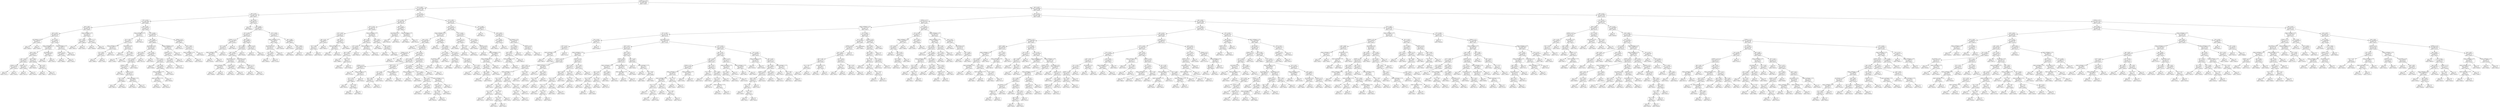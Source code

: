 digraph Tree {
node [shape=box, style="rounded", color="black", fontname=helvetica] ;
edge [fontname=helvetica] ;
0 [label="smoker_no <= 0.5\nmse = 158916927.7\nsamples = 635\nvalue = 13404.7"] ;
1 [label="bmi <= 30.0\nmse = 157887694.3\nsamples = 139\nvalue = 32543.5"] ;
0 -> 1 [labeldistance=2.5, labelangle=45, headlabel="True"] ;
2 [label="age <= 44.5\nmse = 25072776.3\nsamples = 68\nvalue = 20871.7"] ;
1 -> 2 ;
3 [label="bmi <= 24.2\nmse = 18475990.9\nsamples = 46\nvalue = 18966.7"] ;
2 -> 3 ;
4 [label="age <= 38.5\nmse = 4540314.4\nsamples = 18\nvalue = 16565.7"] ;
3 -> 4 ;
5 [label="age <= 19.0\nmse = 2891232.8\nsamples = 14\nvalue = 15731.7"] ;
4 -> 5 ;
6 [label="sex_female <= 0.5\nmse = 528529.0\nsamples = 2\nvalue = 13556.5"] ;
5 -> 6 ;
7 [label="mse = 0.0\nsamples = 1\nvalue = 12829.5"] ;
6 -> 7 ;
8 [label="mse = 0.0\nsamples = 1\nvalue = 14283.5"] ;
6 -> 8 ;
9 [label="bmi <= 22.5\nmse = 2182821.7\nsamples = 12\nvalue = 16189.6"] ;
5 -> 9 ;
10 [label="region_southwest <= 0.5\nmse = 1959693.0\nsamples = 9\nvalue = 15835.3"] ;
9 -> 10 ;
11 [label="age <= 26.5\nmse = 814208.6\nsamples = 7\nvalue = 15445.4"] ;
10 -> 11 ;
12 [label="age <= 22.5\nmse = 132839.8\nsamples = 4\nvalue = 14803.6"] ;
11 -> 12 ;
13 [label="children <= 0.5\nmse = 104768.7\nsamples = 2\nvalue = 15035.4"] ;
12 -> 13 ;
14 [label="mse = 0.0\nsamples = 1\nvalue = 14711.7"] ;
13 -> 14 ;
15 [label="mse = 0.0\nsamples = 1\nvalue = 15359.1"] ;
13 -> 15 ;
16 [label="children <= 1.0\nmse = 3003.1\nsamples = 2\nvalue = 14494.4"] ;
12 -> 16 ;
17 [label="mse = 0.0\nsamples = 1\nvalue = 14571.9"] ;
16 -> 17 ;
18 [label="mse = 0.0\nsamples = 1\nvalue = 14455.6"] ;
16 -> 18 ;
19 [label="age <= 28.0\nmse = 23738.7\nsamples = 3\nvalue = 16568.8"] ;
11 -> 19 ;
20 [label="mse = 0.0\nsamples = 1\nvalue = 16420.5"] ;
19 -> 20 ;
21 [label="age <= 31.0\nmse = 3515.3\nsamples = 2\nvalue = 16717.0"] ;
19 -> 21 ;
22 [label="mse = 0.0\nsamples = 1\nvalue = 16657.7"] ;
21 -> 22 ;
23 [label="mse = -0.0\nsamples = 1\nvalue = 16776.3"] ;
21 -> 23 ;
24 [label="sex_female <= 0.5\nmse = 3542489.9\nsamples = 2\nvalue = 16907.4"] ;
10 -> 24 ;
25 [label="mse = -0.0\nsamples = 1\nvalue = 15820.7"] ;
24 -> 25 ;
26 [label="mse = 0.0\nsamples = 1\nvalue = 20167.3"] ;
24 -> 26 ;
27 [label="region_northeast <= 0.5\nmse = 783275.2\nsamples = 3\nvalue = 17518.3"] ;
9 -> 27 ;
28 [label="children <= 2.5\nmse = 198500.4\nsamples = 2\nvalue = 17978.2"] ;
27 -> 28 ;
29 [label="mse = 0.0\nsamples = 1\nvalue = 18608.3"] ;
28 -> 29 ;
30 [label="mse = 0.0\nsamples = 1\nvalue = 17663.1"] ;
28 -> 30 ;
31 [label="mse = -0.0\nsamples = 1\nvalue = 16138.8"] ;
27 -> 31 ;
32 [label="region_northeast <= 0.5\nmse = 164533.8\nsamples = 4\nvalue = 19305.9"] ;
4 -> 32 ;
33 [label="bmi <= 19.2\nmse = 14509.0\nsamples = 2\nvalue = 18852.9"] ;
32 -> 33 ;
34 [label="mse = 0.0\nsamples = 1\nvalue = 19023.3"] ;
33 -> 34 ;
35 [label="mse = -0.0\nsamples = 1\nvalue = 18767.7"] ;
33 -> 35 ;
36 [label="children <= 1.5\nmse = 7745.0\nsamples = 2\nvalue = 19645.6"] ;
32 -> 36 ;
37 [label="mse = 0.0\nsamples = 1\nvalue = 19594.8"] ;
36 -> 37 ;
38 [label="mse = -0.0\nsamples = 1\nvalue = 19798.0"] ;
36 -> 38 ;
39 [label="age <= 19.5\nmse = 21360732.2\nsamples = 28\nvalue = 20567.4"] ;
3 -> 39 ;
40 [label="region_southeast <= 0.5\nmse = 118817.7\nsamples = 7\nvalue = 17335.4"] ;
39 -> 40 ;
41 [label="bmi <= 28.3\nmse = 51401.9\nsamples = 6\nvalue = 17254.6"] ;
40 -> 41 ;
42 [label="region_northeast <= 0.5\nmse = 10170.3\nsamples = 3\nvalue = 17108.8"] ;
41 -> 42 ;
43 [label="bmi <= 28.1\nmse = 8550.8\nsamples = 2\nvalue = 17015.7"] ;
42 -> 43 ;
44 [label="mse = 0.0\nsamples = 1\nvalue = 16884.9"] ;
43 -> 44 ;
45 [label="mse = 0.0\nsamples = 1\nvalue = 17081.1"] ;
43 -> 45 ;
46 [label="mse = 0.0\nsamples = 1\nvalue = 17178.7"] ;
42 -> 46 ;
47 [label="sex_female <= 0.5\nmse = 21250.4\nsamples = 3\nvalue = 17509.8"] ;
41 -> 47 ;
48 [label="mse = 0.0\nsamples = 1\nvalue = 17352.7"] ;
47 -> 48 ;
49 [label="bmi <= 28.6\nmse = 17363.8\nsamples = 2\nvalue = 17562.2"] ;
47 -> 49 ;
50 [label="mse = 0.0\nsamples = 1\nvalue = 17469.0"] ;
49 -> 50 ;
51 [label="mse = -0.0\nsamples = 1\nvalue = 17748.5"] ;
49 -> 51 ;
52 [label="mse = -0.0\nsamples = 1\nvalue = 18223.4"] ;
40 -> 52 ;
53 [label="bmi <= 28.3\nmse = 23905085.9\nsamples = 21\nvalue = 21742.7"] ;
39 -> 53 ;
54 [label="age <= 39.5\nmse = 14388473.6\nsamples = 17\nvalue = 20859.8"] ;
53 -> 54 ;
55 [label="sex_female <= 0.5\nmse = 3431420.4\nsamples = 13\nvalue = 19883.4"] ;
54 -> 55 ;
56 [label="age <= 35.5\nmse = 987032.3\nsamples = 7\nvalue = 19024.4"] ;
55 -> 56 ;
57 [label="bmi <= 27.6\nmse = 450084.0\nsamples = 6\nvalue = 18674.6"] ;
56 -> 57 ;
58 [label="children <= 0.5\nmse = 174673.9\nsamples = 5\nvalue = 18953.1"] ;
57 -> 58 ;
59 [label="mse = 0.0\nsamples = 1\nvalue = 17904.5"] ;
58 -> 59 ;
60 [label="children <= 2.5\nmse = 20119.0\nsamples = 4\nvalue = 19102.9"] ;
58 -> 60 ;
61 [label="bmi <= 26.2\nmse = 877.0\nsamples = 2\nvalue = 18989.6"] ;
60 -> 61 ;
62 [label="mse = -0.0\nsamples = 1\nvalue = 18972.5"] ;
61 -> 62 ;
63 [label="mse = -0.0\nsamples = 1\nvalue = 19040.9"] ;
61 -> 63 ;
64 [label="region_southwest <= 0.5\nmse = 5836.3\nsamples = 2\nvalue = 19254.0"] ;
60 -> 64 ;
65 [label="mse = 0.0\nsamples = 1\nvalue = 19362.0"] ;
64 -> 65 ;
66 [label="mse = -0.0\nsamples = 1\nvalue = 19199.9"] ;
64 -> 66 ;
67 [label="mse = -0.0\nsamples = 1\nvalue = 17560.4"] ;
57 -> 67 ;
68 [label="mse = -0.0\nsamples = 1\nvalue = 20773.6"] ;
56 -> 68 ;
69 [label="age <= 26.0\nmse = 4416590.4\nsamples = 6\nvalue = 20914.2"] ;
55 -> 69 ;
70 [label="mse = 0.0\nsamples = 1\nvalue = 26125.7"] ;
69 -> 70 ;
71 [label="bmi <= 24.7\nmse = 1554362.0\nsamples = 5\nvalue = 20335.2"] ;
69 -> 71 ;
72 [label="mse = 0.0\nsamples = 1\nvalue = 17496.3"] ;
71 -> 72 ;
73 [label="age <= 38.0\nmse = 615323.1\nsamples = 4\nvalue = 20690.1"] ;
71 -> 73 ;
74 [label="region_southeast <= 0.5\nmse = 81485.7\nsamples = 3\nvalue = 20108.1"] ;
73 -> 74 ;
75 [label="region_northwest <= 0.5\nmse = 721.0\nsamples = 2\nvalue = 20250.4"] ;
74 -> 75 ;
76 [label="mse = 0.0\nsamples = 1\nvalue = 20296.9"] ;
75 -> 76 ;
77 [label="mse = -0.0\nsamples = 1\nvalue = 20234.8"] ;
75 -> 77 ;
78 [label="mse = -0.0\nsamples = 1\nvalue = 19539.2"] ;
74 -> 78 ;
79 [label="mse = -0.0\nsamples = 1\nvalue = 21659.9"] ;
73 -> 79 ;
80 [label="region_southeast <= 0.5\nmse = 38252661.9\nsamples = 4\nvalue = 24439.8"] ;
54 -> 80 ;
81 [label="children <= 1.5\nmse = 159012.4\nsamples = 3\nvalue = 21678.6"] ;
80 -> 81 ;
82 [label="bmi <= 26.7\nmse = 69746.1\nsamples = 2\nvalue = 21958.1"] ;
81 -> 82 ;
83 [label="mse = 0.0\nsamples = 1\nvalue = 21771.3"] ;
82 -> 83 ;
84 [label="mse = -0.0\nsamples = 1\nvalue = 22331.6"] ;
82 -> 84 ;
85 [label="mse = -0.0\nsamples = 1\nvalue = 21259.4"] ;
81 -> 85 ;
86 [label="mse = 0.0\nsamples = 1\nvalue = 38245.6"] ;
80 -> 86 ;
87 [label="children <= 0.5\nmse = 48383464.9\nsamples = 4\nvalue = 26687.3"] ;
53 -> 87 ;
88 [label="mse = 0.0\nsamples = 1\nvalue = 35147.5"] ;
87 -> 88 ;
89 [label="age <= 34.5\nmse = 1110972.2\nsamples = 3\nvalue = 21047.2"] ;
87 -> 89 ;
90 [label="region_northwest <= 0.5\nmse = 165051.3\nsamples = 2\nvalue = 20339.7"] ;
89 -> 90 ;
91 [label="mse = 0.0\nsamples = 1\nvalue = 19933.5"] ;
90 -> 91 ;
92 [label="mse = 0.0\nsamples = 1\nvalue = 20746.0"] ;
90 -> 92 ;
93 [label="mse = 0.0\nsamples = 1\nvalue = 22462.0"] ;
89 -> 93 ;
94 [label="age <= 45.5\nmse = 6987047.2\nsamples = 22\nvalue = 25974.2"] ;
2 -> 94 ;
95 [label="mse = 0.0\nsamples = 1\nvalue = 35069.4"] ;
94 -> 95 ;
96 [label="age <= 56.5\nmse = 4068560.2\nsamples = 21\nvalue = 25637.3"] ;
94 -> 96 ;
97 [label="bmi <= 23.8\nmse = 1584737.8\nsamples = 14\nvalue = 24302.2"] ;
96 -> 97 ;
98 [label="children <= 2.0\nmse = 1511988.6\nsamples = 4\nvalue = 22795.4"] ;
97 -> 98 ;
99 [label="bmi <= 23.4\nmse = 96790.2\nsamples = 3\nvalue = 22102.7"] ;
98 -> 99 ;
100 [label="region_northeast <= 0.5\nmse = 9461.5\nsamples = 2\nvalue = 22315.4"] ;
99 -> 100 ;
101 [label="mse = 0.0\nsamples = 1\nvalue = 22218.1"] ;
100 -> 101 ;
102 [label="mse = 0.0\nsamples = 1\nvalue = 22412.6"] ;
100 -> 102 ;
103 [label="mse = 0.0\nsamples = 1\nvalue = 21677.3"] ;
99 -> 103 ;
104 [label="mse = -0.0\nsamples = 1\nvalue = 24873.4"] ;
98 -> 104 ;
105 [label="age <= 53.0\nmse = 599862.6\nsamples = 10\nvalue = 24804.5"] ;
97 -> 105 ;
106 [label="bmi <= 28.9\nmse = 258901.2\nsamples = 8\nvalue = 24450.3"] ;
105 -> 106 ;
107 [label="age <= 49.5\nmse = 187449.4\nsamples = 7\nvalue = 24342.9"] ;
106 -> 107 ;
108 [label="sex_female <= 0.5\nmse = 130467.3\nsamples = 4\nvalue = 24004.5"] ;
107 -> 108 ;
109 [label="region_northwest <= 0.5\nmse = 14276.7\nsamples = 2\nvalue = 23687.8"] ;
108 -> 109 ;
110 [label="mse = 0.0\nsamples = 1\nvalue = 23568.3"] ;
109 -> 110 ;
111 [label="mse = 0.0\nsamples = 1\nvalue = 23807.2"] ;
109 -> 111 ;
112 [label="children <= 2.5\nmse = 45965.2\nsamples = 2\nvalue = 24321.3"] ;
108 -> 112 ;
113 [label="mse = 0.0\nsamples = 1\nvalue = 24535.7"] ;
112 -> 113 ;
114 [label="mse = 0.0\nsamples = 1\nvalue = 24106.9"] ;
112 -> 114 ;
115 [label="sex_female <= 0.5\nmse = 15466.6\nsamples = 3\nvalue = 24681.2"] ;
107 -> 115 ;
116 [label="mse = 0.0\nsamples = 1\nvalue = 24869.8"] ;
115 -> 116 ;
117 [label="children <= 1.5\nmse = 4812.5\nsamples = 2\nvalue = 24618.4"] ;
115 -> 117 ;
118 [label="mse = 0.0\nsamples = 1\nvalue = 24520.3"] ;
117 -> 118 ;
119 [label="mse = 0.0\nsamples = 1\nvalue = 24667.4"] ;
117 -> 119 ;
120 [label="mse = 0.0\nsamples = 1\nvalue = 25309.5"] ;
106 -> 120 ;
121 [label="children <= 2.0\nmse = 117460.6\nsamples = 2\nvalue = 25867.0"] ;
105 -> 121 ;
122 [label="mse = 0.0\nsamples = 1\nvalue = 26109.3"] ;
121 -> 122 ;
123 [label="mse = -0.0\nsamples = 1\nvalue = 25382.3"] ;
121 -> 123 ;
124 [label="bmi <= 29.0\nmse = 1317049.8\nsamples = 7\nvalue = 27579.4"] ;
96 -> 124 ;
125 [label="region_northwest <= 0.5\nmse = 391561.7\nsamples = 4\nvalue = 27064.1"] ;
124 -> 125 ;
126 [label="sex_female <= 0.5\nmse = 134183.3\nsamples = 3\nvalue = 27262.0"] ;
125 -> 126 ;
127 [label="bmi <= 26.4\nmse = 20453.5\nsamples = 2\nvalue = 27043.3"] ;
126 -> 127 ;
128 [label="mse = 0.0\nsamples = 1\nvalue = 26926.5"] ;
127 -> 128 ;
129 [label="mse = -0.0\nsamples = 1\nvalue = 27218.4"] ;
127 -> 129 ;
130 [label="mse = 0.0\nsamples = 1\nvalue = 27808.7"] ;
126 -> 130 ;
131 [label="mse = -0.0\nsamples = 1\nvalue = 25678.8"] ;
125 -> 131 ;
132 [label="age <= 58.0\nmse = 1188990.5\nsamples = 3\nvalue = 28953.4"] ;
124 -> 132 ;
133 [label="mse = 0.0\nsamples = 1\nvalue = 27533.9"] ;
132 -> 133 ;
134 [label="age <= 60.0\nmse = 272264.8\nsamples = 2\nvalue = 29663.2"] ;
132 -> 134 ;
135 [label="mse = 0.0\nsamples = 1\nvalue = 30184.9"] ;
134 -> 135 ;
136 [label="mse = -0.0\nsamples = 1\nvalue = 29141.4"] ;
134 -> 136 ;
137 [label="age <= 27.5\nmse = 39528408.9\nsamples = 71\nvalue = 43277.4"] ;
1 -> 137 ;
138 [label="bmi <= 40.2\nmse = 4832758.5\nsamples = 19\nvalue = 36579.1"] ;
137 -> 138 ;
139 [label="bmi <= 31.6\nmse = 1622705.7\nsamples = 15\nvalue = 35596.9"] ;
138 -> 139 ;
140 [label="bmi <= 30.9\nmse = 259712.3\nsamples = 6\nvalue = 33991.7"] ;
139 -> 140 ;
141 [label="age <= 21.0\nmse = 63856.2\nsamples = 3\nvalue = 33563.6"] ;
140 -> 141 ;
142 [label="bmi <= 30.4\nmse = 7078.7\nsamples = 2\nvalue = 33391.7"] ;
141 -> 142 ;
143 [label="mse = 0.0\nsamples = 1\nvalue = 33307.6"] ;
142 -> 143 ;
144 [label="mse = 0.0\nsamples = 1\nvalue = 33475.8"] ;
142 -> 144 ;
145 [label="mse = 0.0\nsamples = 1\nvalue = 33907.6"] ;
141 -> 145 ;
146 [label="age <= 25.5\nmse = 89123.4\nsamples = 3\nvalue = 34419.7"] ;
140 -> 146 ;
147 [label="region_northeast <= 0.5\nmse = 1926.3\nsamples = 2\nvalue = 34210.2"] ;
146 -> 147 ;
148 [label="mse = 0.0\nsamples = 1\nvalue = 34166.3"] ;
147 -> 148 ;
149 [label="mse = -0.0\nsamples = 1\nvalue = 34254.0"] ;
147 -> 149 ;
150 [label="mse = 0.0\nsamples = 1\nvalue = 34838.9"] ;
146 -> 150 ;
151 [label="region_southwest <= 0.5\nmse = 629198.1\nsamples = 9\nvalue = 36284.9"] ;
139 -> 151 ;
152 [label="age <= 22.5\nmse = 245661.1\nsamples = 6\nvalue = 36730.6"] ;
151 -> 152 ;
153 [label="bmi <= 37.6\nmse = 194626.7\nsamples = 4\nvalue = 36894.5"] ;
152 -> 153 ;
154 [label="age <= 19.5\nmse = 79708.4\nsamples = 3\nvalue = 37129.2"] ;
153 -> 154 ;
155 [label="mse = -0.0\nsamples = 1\nvalue = 36898.7"] ;
154 -> 155 ;
156 [label="age <= 21.0\nmse = 91.3\nsamples = 2\nvalue = 37474.9"] ;
154 -> 156 ;
157 [label="mse = 0.0\nsamples = 1\nvalue = 37465.3"] ;
156 -> 157 ;
158 [label="mse = -0.0\nsamples = 1\nvalue = 37484.4"] ;
156 -> 158 ;
159 [label="mse = -0.0\nsamples = 1\nvalue = 36307.8"] ;
153 -> 159 ;
160 [label="region_northeast <= 0.5\nmse = 1041.0\nsamples = 2\nvalue = 36156.8"] ;
152 -> 160 ;
161 [label="mse = 0.0\nsamples = 1\nvalue = 36124.6"] ;
160 -> 161 ;
162 [label="mse = -0.0\nsamples = 1\nvalue = 36189.1"] ;
160 -> 162 ;
163 [label="age <= 20.5\nmse = 318441.6\nsamples = 3\nvalue = 35482.7"] ;
151 -> 163 ;
164 [label="mse = 0.0\nsamples = 1\nvalue = 34828.6"] ;
163 -> 164 ;
165 [label="age <= 24.0\nmse = 55475.6\nsamples = 2\nvalue = 35918.7"] ;
163 -> 165 ;
166 [label="mse = 0.0\nsamples = 1\nvalue = 35585.6"] ;
165 -> 166 ;
167 [label="mse = 0.0\nsamples = 1\nvalue = 36085.2"] ;
165 -> 167 ;
168 [label="age <= 21.0\nmse = 1599820.6\nsamples = 4\nvalue = 39852.9"] ;
138 -> 168 ;
169 [label="sex_female <= 0.5\nmse = 162189.7\nsamples = 2\nvalue = 39025.2"] ;
168 -> 169 ;
170 [label="mse = 0.0\nsamples = 1\nvalue = 39722.8"] ;
169 -> 170 ;
171 [label="mse = 0.0\nsamples = 1\nvalue = 38792.7"] ;
169 -> 171 ;
172 [label="region_southeast <= 0.5\nmse = 364840.2\nsamples = 2\nvalue = 41508.2"] ;
168 -> 172 ;
173 [label="mse = 0.0\nsamples = 1\nvalue = 40904.2"] ;
172 -> 173 ;
174 [label="mse = -0.0\nsamples = 1\nvalue = 42112.2"] ;
172 -> 174 ;
175 [label="bmi <= 38.1\nmse = 32352142.0\nsamples = 52\nvalue = 45302.5"] ;
137 -> 175 ;
176 [label="age <= 57.0\nmse = 29382519.9\nsamples = 43\nvalue = 44588.6"] ;
175 -> 176 ;
177 [label="region_southwest <= 0.5\nmse = 33711110.8\nsamples = 33\nvalue = 43652.8"] ;
176 -> 177 ;
178 [label="age <= 33.5\nmse = 34924282.4\nsamples = 24\nvalue = 44900.8"] ;
177 -> 178 ;
179 [label="mse = 0.0\nsamples = 1\nvalue = 55135.4"] ;
178 -> 179 ;
180 [label="bmi <= 30.4\nmse = 28933434.1\nsamples = 23\nvalue = 44113.5"] ;
178 -> 180 ;
181 [label="children <= 0.5\nmse = 86946207.0\nsamples = 2\nvalue = 53268.4"] ;
180 -> 181 ;
182 [label="mse = 0.0\nsamples = 1\nvalue = 62592.9"] ;
181 -> 182 ;
183 [label="mse = -0.0\nsamples = 1\nvalue = 43943.9"] ;
181 -> 183 ;
184 [label="age <= 50.5\nmse = 11630196.7\nsamples = 21\nvalue = 43067.2"] ;
180 -> 184 ;
185 [label="age <= 45.5\nmse = 1647669.6\nsamples = 10\nvalue = 41051.9"] ;
184 -> 185 ;
186 [label="children <= 0.5\nmse = 966520.9\nsamples = 5\nvalue = 39723.5"] ;
185 -> 186 ;
187 [label="mse = 0.0\nsamples = 1\nvalue = 37742.6"] ;
186 -> 187 ;
188 [label="region_northeast <= 0.5\nmse = 218073.5\nsamples = 4\nvalue = 40119.7"] ;
186 -> 188 ;
189 [label="bmi <= 32.3\nmse = 11210.7\nsamples = 3\nvalue = 39891.0"] ;
188 -> 189 ;
190 [label="mse = 0.0\nsamples = 1\nvalue = 39725.5"] ;
189 -> 190 ;
191 [label="bmi <= 35.6\nmse = 2774.1\nsamples = 2\nvalue = 39946.2"] ;
189 -> 191 ;
192 [label="mse = 0.0\nsamples = 1\nvalue = 39983.4"] ;
191 -> 192 ;
193 [label="mse = 0.0\nsamples = 1\nvalue = 39871.7"] ;
191 -> 193 ;
194 [label="mse = -0.0\nsamples = 1\nvalue = 41034.2"] ;
188 -> 194 ;
195 [label="age <= 47.5\nmse = 140865.3\nsamples = 5\nvalue = 41937.6"] ;
185 -> 195 ;
196 [label="bmi <= 36.1\nmse = 28789.1\nsamples = 3\nvalue = 42077.9"] ;
195 -> 196 ;
197 [label="age <= 46.5\nmse = 2199.2\nsamples = 2\nvalue = 42144.8"] ;
196 -> 197 ;
198 [label="mse = 0.0\nsamples = 1\nvalue = 42111.7"] ;
197 -> 198 ;
199 [label="mse = 0.0\nsamples = 1\nvalue = 42211.1"] ;
197 -> 199 ;
200 [label="mse = -0.0\nsamples = 1\nvalue = 41676.1"] ;
196 -> 200 ;
201 [label="region_southeast <= 0.5\nmse = 223227.9\nsamples = 2\nvalue = 41446.6"] ;
195 -> 201 ;
202 [label="mse = 0.0\nsamples = 1\nvalue = 41919.1"] ;
201 -> 202 ;
203 [label="mse = -0.0\nsamples = 1\nvalue = 40974.2"] ;
201 -> 203 ;
204 [label="children <= 2.5\nmse = 13786631.0\nsamples = 11\nvalue = 44578.7"] ;
184 -> 204 ;
205 [label="bmi <= 31.3\nmse = 1009026.3\nsamples = 9\nvalue = 43627.6"] ;
204 -> 205 ;
206 [label="region_southeast <= 0.5\nmse = 22204.7\nsamples = 2\nvalue = 42121.2"] ;
205 -> 206 ;
207 [label="mse = 0.0\nsamples = 1\nvalue = 42303.7"] ;
206 -> 207 ;
208 [label="mse = 0.0\nsamples = 1\nvalue = 41999.5"] ;
206 -> 208 ;
209 [label="bmi <= 34.2\nmse = 180090.4\nsamples = 7\nvalue = 44207.0"] ;
205 -> 209 ;
210 [label="age <= 54.5\nmse = 56722.7\nsamples = 3\nvalue = 43723.4"] ;
209 -> 210 ;
211 [label="mse = 0.0\nsamples = 1\nvalue = 43254.4"] ;
210 -> 211 ;
212 [label="children <= 1.0\nmse = 2159.1\nsamples = 2\nvalue = 43840.7"] ;
210 -> 212 ;
213 [label="mse = 0.0\nsamples = 1\nvalue = 43921.2"] ;
212 -> 213 ;
214 [label="mse = 0.0\nsamples = 1\nvalue = 43813.9"] ;
212 -> 214 ;
215 [label="region_northeast <= 0.5\nmse = 19730.6\nsamples = 4\nvalue = 44509.2"] ;
209 -> 215 ;
216 [label="children <= 1.0\nmse = 4610.6\nsamples = 3\nvalue = 44377.2"] ;
215 -> 216 ;
217 [label="bmi <= 36.6\nmse = 121.6\nsamples = 2\nvalue = 44416.0"] ;
216 -> 217 ;
218 [label="mse = 0.0\nsamples = 1\nvalue = 44423.8"] ;
217 -> 218 ;
219 [label="mse = 0.0\nsamples = 1\nvalue = 44400.4"] ;
217 -> 219 ;
220 [label="mse = 0.0\nsamples = 1\nvalue = 44260.8"] ;
216 -> 220 ;
221 [label="mse = -0.0\nsamples = 1\nvalue = 44641.2"] ;
215 -> 221 ;
222 [label="age <= 51.5\nmse = 47377685.1\nsamples = 2\nvalue = 53138.3"] ;
204 -> 222 ;
223 [label="mse = 0.0\nsamples = 1\nvalue = 46255.1"] ;
222 -> 223 ;
224 [label="mse = -0.0\nsamples = 1\nvalue = 60021.4"] ;
222 -> 224 ;
225 [label="age <= 29.0\nmse = 11383603.6\nsamples = 9\nvalue = 39909.0"] ;
177 -> 225 ;
226 [label="mse = 0.0\nsamples = 1\nvalue = 51194.6"] ;
225 -> 226 ;
227 [label="age <= 35.0\nmse = 1708483.5\nsamples = 8\nvalue = 39040.9"] ;
225 -> 227 ;
228 [label="bmi <= 36.5\nmse = 1214934.5\nsamples = 3\nvalue = 37895.8"] ;
227 -> 228 ;
229 [label="sex_female <= 0.5\nmse = 13003.5\nsamples = 2\nvalue = 36998.7"] ;
228 -> 229 ;
230 [label="mse = 0.0\nsamples = 1\nvalue = 36837.5"] ;
229 -> 230 ;
231 [label="mse = -0.0\nsamples = 1\nvalue = 37079.4"] ;
229 -> 231 ;
232 [label="mse = 0.0\nsamples = 1\nvalue = 39241.4"] ;
228 -> 232 ;
233 [label="bmi <= 32.7\nmse = 685202.8\nsamples = 5\nvalue = 39756.6"] ;
227 -> 233 ;
234 [label="age <= 46.5\nmse = 127566.8\nsamples = 2\nvalue = 39290.2"] ;
233 -> 234 ;
235 [label="mse = 0.0\nsamples = 1\nvalue = 38998.6"] ;
234 -> 235 ;
236 [label="mse = 0.0\nsamples = 1\nvalue = 39727.6"] ;
234 -> 236 ;
237 [label="bmi <= 34.7\nmse = 647651.6\nsamples = 3\nvalue = 40534.0"] ;
233 -> 237 ;
238 [label="mse = 0.0\nsamples = 1\nvalue = 41661.6"] ;
237 -> 238 ;
239 [label="bmi <= 35.0\nmse = 17871.7\nsamples = 2\nvalue = 39970.2"] ;
237 -> 239 ;
240 [label="mse = 0.0\nsamples = 1\nvalue = 39836.5"] ;
239 -> 240 ;
241 [label="mse = -0.0\nsamples = 1\nvalue = 40103.9"] ;
239 -> 241 ;
242 [label="bmi <= 32.6\nmse = 2736904.9\nsamples = 10\nvalue = 47671.2"] ;
176 -> 242 ;
243 [label="children <= 1.0\nmse = 1260370.4\nsamples = 3\nvalue = 46383.9"] ;
242 -> 243 ;
244 [label="mse = 0.0\nsamples = 1\nvalue = 45009.0"] ;
243 -> 244 ;
245 [label="bmi <= 31.8\nmse = 45.1\nsamples = 2\nvalue = 47300.6"] ;
243 -> 245 ;
246 [label="mse = 0.0\nsamples = 1\nvalue = 47291.1"] ;
245 -> 246 ;
247 [label="mse = 0.0\nsamples = 1\nvalue = 47305.3"] ;
245 -> 247 ;
248 [label="bmi <= 33.3\nmse = 2374040.6\nsamples = 7\nvalue = 48207.5"] ;
242 -> 248 ;
249 [label="mse = 0.0\nsamples = 1\nvalue = 52590.8"] ;
248 -> 249 ;
250 [label="children <= 0.5\nmse = 684395.6\nsamples = 6\nvalue = 47809.0"] ;
248 -> 250 ;
251 [label="mse = 0.0\nsamples = 1\nvalue = 46599.1"] ;
250 -> 251 ;
252 [label="region_southeast <= 0.5\nmse = 438878.7\nsamples = 5\nvalue = 48077.9"] ;
250 -> 252 ;
253 [label="region_northeast <= 0.5\nmse = 177434.5\nsamples = 4\nvalue = 47890.4"] ;
252 -> 253 ;
254 [label="age <= 62.5\nmse = 61784.2\nsamples = 3\nvalue = 47681.4"] ;
253 -> 254 ;
255 [label="age <= 59.5\nmse = 1905.9\nsamples = 2\nvalue = 47434.8"] ;
254 -> 255 ;
256 [label="mse = 0.0\nsamples = 1\nvalue = 47496.5"] ;
255 -> 256 ;
257 [label="mse = -0.0\nsamples = 1\nvalue = 47403.9"] ;
255 -> 257 ;
258 [label="mse = 0.0\nsamples = 1\nvalue = 47928.0"] ;
254 -> 258 ;
259 [label="mse = 0.0\nsamples = 1\nvalue = 48517.6"] ;
253 -> 259 ;
260 [label="mse = -0.0\nsamples = 1\nvalue = 49577.7"] ;
252 -> 260 ;
261 [label="bmi <= 38.6\nmse = 30095459.5\nsamples = 9\nvalue = 49311.3"] ;
175 -> 261 ;
262 [label="mse = 0.0\nsamples = 1\nvalue = 58571.1"] ;
261 -> 262 ;
263 [label="age <= 39.5\nmse = 5684139.0\nsamples = 8\nvalue = 46533.4"] ;
261 -> 263 ;
264 [label="bmi <= 40.5\nmse = 1989383.3\nsamples = 2\nvalue = 42342.9"] ;
263 -> 264 ;
265 [label="mse = 0.0\nsamples = 1\nvalue = 40932.4"] ;
264 -> 265 ;
266 [label="mse = 0.0\nsamples = 1\nvalue = 43753.3"] ;
264 -> 266 ;
267 [label="sex_female <= 0.5\nmse = 1120305.3\nsamples = 6\nvalue = 47581.0"] ;
263 -> 267 ;
268 [label="bmi <= 42.5\nmse = 418000.6\nsamples = 4\nvalue = 48097.3"] ;
267 -> 268 ;
269 [label="age <= 58.0\nmse = 31125.3\nsamples = 3\nvalue = 48731.6"] ;
268 -> 269 ;
270 [label="region_southeast <= 0.5\nmse = 3990.4\nsamples = 2\nvalue = 48612.4"] ;
269 -> 270 ;
271 [label="mse = 0.0\nsamples = 1\nvalue = 48549.2"] ;
270 -> 271 ;
272 [label="mse = 0.0\nsamples = 1\nvalue = 48675.5"] ;
270 -> 272 ;
273 [label="mse = -0.0\nsamples = 1\nvalue = 48970.2"] ;
269 -> 273 ;
274 [label="mse = 0.0\nsamples = 1\nvalue = 47462.9"] ;
268 -> 274 ;
275 [label="children <= 1.0\nmse = 28523.8\nsamples = 2\nvalue = 46032.1"] ;
267 -> 275 ;
276 [label="mse = 0.0\nsamples = 1\nvalue = 45863.2"] ;
275 -> 276 ;
277 [label="mse = -0.0\nsamples = 1\nvalue = 46201.0"] ;
275 -> 277 ;
278 [label="age <= 42.5\nmse = 31989034.9\nsamples = 496\nvalue = 8182.8"] ;
0 -> 278 [labeldistance=2.5, labelangle=-45, headlabel="False"] ;
279 [label="age <= 27.5\nmse = 16705284.0\nsamples = 283\nvalue = 5238.9"] ;
278 -> 279 ;
280 [label="children <= 1.5\nmse = 16769721.0\nsamples = 121\nvalue = 3535.8"] ;
279 -> 280 ;
281 [label="region_northeast <= 0.5\nmse = 11177377.9\nsamples = 97\nvalue = 3007.6"] ;
280 -> 281 ;
282 [label="bmi <= 19.5\nmse = 7017354.2\nsamples = 78\nvalue = 2674.6"] ;
281 -> 282 ;
283 [label="bmi <= 18.3\nmse = 69719626.1\nsamples = 4\nvalue = 7147.3"] ;
282 -> 283 ;
284 [label="bmi <= 17.7\nmse = 183660.1\nsamples = 3\nvalue = 2331.3"] ;
283 -> 284 ;
285 [label="region_southwest <= 0.5\nmse = 2288.7\nsamples = 2\nvalue = 2633.1"] ;
284 -> 285 ;
286 [label="mse = 0.0\nsamples = 1\nvalue = 2681.0"] ;
285 -> 286 ;
287 [label="mse = 0.0\nsamples = 1\nvalue = 2585.3"] ;
285 -> 287 ;
288 [label="mse = 0.0\nsamples = 1\nvalue = 1727.8"] ;
284 -> 288 ;
289 [label="mse = -0.0\nsamples = 1\nvalue = 21595.4"] ;
283 -> 289 ;
290 [label="sex_female <= 0.5\nmse = 4261359.9\nsamples = 74\nvalue = 2526.8"] ;
282 -> 290 ;
291 [label="age <= 21.5\nmse = 174153.7\nsamples = 41\nvalue = 1804.4"] ;
290 -> 291 ;
292 [label="region_northwest <= 0.5\nmse = 96159.3\nsamples = 27\nvalue = 1603.6"] ;
291 -> 292 ;
293 [label="children <= 0.5\nmse = 71348.6\nsamples = 16\nvalue = 1448.0"] ;
292 -> 293 ;
294 [label="age <= 20.0\nmse = 21416.8\nsamples = 12\nvalue = 1303.0"] ;
293 -> 294 ;
295 [label="region_southeast <= 0.5\nmse = 3233.7\nsamples = 10\nvalue = 1217.4"] ;
294 -> 295 ;
296 [label="bmi <= 23.9\nmse = 62.0\nsamples = 6\nvalue = 1255.0"] ;
295 -> 296 ;
297 [label="mse = 0.0\nsamples = 1\nvalue = 1242.3"] ;
296 -> 297 ;
298 [label="bmi <= 31.4\nmse = 20.5\nsamples = 5\nvalue = 1258.6"] ;
296 -> 298 ;
299 [label="bmi <= 28.2\nmse = 0.5\nsamples = 2\nvalue = 1253.4"] ;
298 -> 299 ;
300 [label="mse = 0.0\nsamples = 1\nvalue = 1252.4"] ;
299 -> 300 ;
301 [label="mse = 0.0\nsamples = 1\nvalue = 1253.9"] ;
299 -> 301 ;
302 [label="bmi <= 34.9\nmse = 0.7\nsamples = 3\nvalue = 1262.4"] ;
298 -> 302 ;
303 [label="bmi <= 34.2\nmse = 0.0\nsamples = 2\nvalue = 1261.6"] ;
302 -> 303 ;
304 [label="mse = 0.0\nsamples = 1\nvalue = 1261.4"] ;
303 -> 304 ;
305 [label="mse = -0.0\nsamples = 1\nvalue = 1261.9"] ;
303 -> 305 ;
306 [label="mse = 0.0\nsamples = 1\nvalue = 1263.2"] ;
302 -> 306 ;
307 [label="bmi <= 28.3\nmse = 40.0\nsamples = 4\nvalue = 1132.8"] ;
295 -> 307 ;
308 [label="mse = 0.0\nsamples = 1\nvalue = 1121.9"] ;
307 -> 308 ;
309 [label="bmi <= 33.9\nmse = 0.2\nsamples = 3\nvalue = 1136.4"] ;
307 -> 309 ;
310 [label="bmi <= 33.5\nmse = 0.1\nsamples = 2\nvalue = 1136.2"] ;
309 -> 310 ;
311 [label="mse = 0.0\nsamples = 1\nvalue = 1135.9"] ;
310 -> 311 ;
312 [label="mse = -0.0\nsamples = 1\nvalue = 1136.4"] ;
310 -> 312 ;
313 [label="mse = 0.0\nsamples = 1\nvalue = 1137.0"] ;
309 -> 313 ;
314 [label="bmi <= 29.4\nmse = 70.4\nsamples = 2\nvalue = 1525.6"] ;
294 -> 314 ;
315 [label="mse = 0.0\nsamples = 1\nvalue = 1515.3"] ;
314 -> 315 ;
316 [label="mse = 0.0\nsamples = 1\nvalue = 1532.5"] ;
314 -> 316 ;
317 [label="region_southwest <= 0.5\nmse = 6616.2\nsamples = 4\nvalue = 1820.9"] ;
293 -> 317 ;
318 [label="mse = 0.0\nsamples = 1\nvalue = 1711.0"] ;
317 -> 318 ;
319 [label="age <= 19.5\nmse = 2501.6\nsamples = 3\nvalue = 1864.9"] ;
317 -> 319 ;
320 [label="bmi <= 26.5\nmse = 7.0\nsamples = 2\nvalue = 1839.9"] ;
319 -> 320 ;
321 [label="mse = 0.0\nsamples = 1\nvalue = 1837.2"] ;
320 -> 321 ;
322 [label="mse = -0.0\nsamples = 1\nvalue = 1842.5"] ;
320 -> 322 ;
323 [label="mse = 0.0\nsamples = 1\nvalue = 1964.8"] ;
319 -> 323 ;
324 [label="children <= 0.5\nmse = 44733.8\nsamples = 11\nvalue = 1832.3"] ;
292 -> 324 ;
325 [label="age <= 20.5\nmse = 18122.4\nsamples = 9\nvalue = 1771.0"] ;
324 -> 325 ;
326 [label="age <= 19.5\nmse = 2100.3\nsamples = 6\nvalue = 1649.1"] ;
325 -> 326 ;
327 [label="bmi <= 25.2\nmse = 32.6\nsamples = 5\nvalue = 1631.9"] ;
326 -> 327 ;
328 [label="bmi <= 21.1\nmse = 1.2\nsamples = 3\nvalue = 1627.1"] ;
327 -> 328 ;
329 [label="mse = 0.0\nsamples = 1\nvalue = 1625.4"] ;
328 -> 329 ;
330 [label="bmi <= 22.2\nmse = 0.3\nsamples = 2\nvalue = 1627.7"] ;
328 -> 330 ;
331 [label="mse = 0.0\nsamples = 1\nvalue = 1627.3"] ;
330 -> 331 ;
332 [label="mse = 0.0\nsamples = 1\nvalue = 1628.5"] ;
330 -> 332 ;
333 [label="bmi <= 29.2\nmse = 3.3\nsamples = 2\nvalue = 1638.3"] ;
327 -> 333 ;
334 [label="mse = 0.0\nsamples = 1\nvalue = 1635.7"] ;
333 -> 334 ;
335 [label="mse = -0.0\nsamples = 1\nvalue = 1639.6"] ;
333 -> 335 ;
336 [label="mse = -0.0\nsamples = 1\nvalue = 1769.5"] ;
326 -> 336 ;
337 [label="bmi <= 34.1\nmse = 20.9\nsamples = 3\nvalue = 1910.4"] ;
325 -> 337 ;
338 [label="bmi <= 30.1\nmse = 2.4\nsamples = 2\nvalue = 1907.6"] ;
337 -> 338 ;
339 [label="mse = 0.0\nsamples = 1\nvalue = 1906.4"] ;
338 -> 339 ;
340 [label="mse = -0.0\nsamples = 1\nvalue = 1909.5"] ;
338 -> 340 ;
341 [label="mse = 0.0\nsamples = 1\nvalue = 1917.3"] ;
337 -> 341 ;
342 [label="bmi <= 29.0\nmse = 4947.0\nsamples = 2\nvalue = 2291.9"] ;
324 -> 342 ;
343 [label="mse = 0.0\nsamples = 1\nvalue = 2221.6"] ;
342 -> 343 ;
344 [label="mse = 0.0\nsamples = 1\nvalue = 2362.2"] ;
342 -> 344 ;
345 [label="age <= 24.5\nmse = 75342.4\nsamples = 14\nvalue = 2226.2"] ;
291 -> 345 ;
346 [label="children <= 0.5\nmse = 69008.9\nsamples = 10\nvalue = 2122.1"] ;
345 -> 346 ;
347 [label="region_northwest <= 0.5\nmse = 22270.4\nsamples = 7\nvalue = 1979.8"] ;
346 -> 347 ;
348 [label="age <= 23.5\nmse = 5477.4\nsamples = 5\nvalue = 1907.7"] ;
347 -> 348 ;
349 [label="bmi <= 29.5\nmse = 21.9\nsamples = 3\nvalue = 1822.3"] ;
348 -> 349 ;
350 [label="mse = 0.0\nsamples = 1\nvalue = 1815.9"] ;
349 -> 350 ;
351 [label="bmi <= 33.5\nmse = 1.6\nsamples = 2\nvalue = 1825.6"] ;
349 -> 351 ;
352 [label="mse = 0.0\nsamples = 1\nvalue = 1824.3"] ;
351 -> 352 ;
353 [label="mse = -0.0\nsamples = 1\nvalue = 1826.8"] ;
351 -> 353 ;
354 [label="bmi <= 26.3\nmse = 12.6\nsamples = 2\nvalue = 1971.7"] ;
348 -> 354 ;
355 [label="mse = 0.0\nsamples = 1\nvalue = 1969.6"] ;
354 -> 355 ;
356 [label="mse = 0.0\nsamples = 1\nvalue = 1977.8"] ;
354 -> 356 ;
357 [label="age <= 23.0\nmse = 20982.4\nsamples = 2\nvalue = 2148.1"] ;
347 -> 357 ;
358 [label="mse = 0.0\nsamples = 1\nvalue = 2045.7"] ;
357 -> 358 ;
359 [label="mse = -0.0\nsamples = 1\nvalue = 2353.0"] ;
357 -> 359 ;
360 [label="region_northwest <= 0.5\nmse = 8745.8\nsamples = 3\nvalue = 2477.8"] ;
346 -> 360 ;
361 [label="region_southwest <= 0.5\nmse = 99.0\nsamples = 2\nvalue = 2424.0"] ;
360 -> 361 ;
362 [label="mse = 0.0\nsamples = 1\nvalue = 2438.1"] ;
361 -> 362 ;
363 [label="mse = 0.0\nsamples = 1\nvalue = 2417.0"] ;
361 -> 363 ;
364 [label="mse = 0.0\nsamples = 1\nvalue = 2639.0"] ;
360 -> 364 ;
365 [label="bmi <= 21.9\nmse = 5826.2\nsamples = 4\nvalue = 2469.1"] ;
345 -> 365 ;
366 [label="mse = 0.0\nsamples = 1\nvalue = 2302.3"] ;
365 -> 366 ;
367 [label="region_southeast <= 0.5\nmse = 315.0\nsamples = 3\nvalue = 2502.4"] ;
365 -> 367 ;
368 [label="mse = 0.0\nsamples = 1\nvalue = 2523.2"] ;
367 -> 368 ;
369 [label="bmi <= 28.4\nmse = 47.8\nsamples = 2\nvalue = 2488.6"] ;
367 -> 369 ;
370 [label="mse = 0.0\nsamples = 1\nvalue = 2483.7"] ;
369 -> 370 ;
371 [label="mse = 0.0\nsamples = 1\nvalue = 2498.4"] ;
369 -> 371 ;
372 [label="bmi <= 33.2\nmse = 7431829.8\nsamples = 33\nvalue = 3285.9"] ;
290 -> 372 ;
373 [label="age <= 25.0\nmse = 441333.2\nsamples = 21\nvalue = 2428.9"] ;
372 -> 373 ;
374 [label="age <= 19.5\nmse = 169577.6\nsamples = 16\nvalue = 2119.7"] ;
373 -> 374 ;
375 [label="children <= 0.5\nmse = 137646.4\nsamples = 10\nvalue = 1902.1"] ;
374 -> 375 ;
376 [label="region_northwest <= 0.5\nmse = 30278.5\nsamples = 8\nvalue = 1744.9"] ;
375 -> 376 ;
377 [label="region_southeast <= 0.5\nmse = 3985.8\nsamples = 6\nvalue = 1674.9"] ;
376 -> 377 ;
378 [label="bmi <= 27.2\nmse = 13.4\nsamples = 3\nvalue = 1743.9"] ;
377 -> 378 ;
379 [label="mse = 0.0\nsamples = 1\nvalue = 1737.4"] ;
378 -> 379 ;
380 [label="bmi <= 31.4\nmse = 3.5\nsamples = 2\nvalue = 1745.5"] ;
378 -> 380 ;
381 [label="mse = 0.0\nsamples = 1\nvalue = 1744.5"] ;
380 -> 381 ;
382 [label="mse = 0.0\nsamples = 1\nvalue = 1748.8"] ;
380 -> 382 ;
383 [label="bmi <= 23.8\nmse = 27.2\nsamples = 3\nvalue = 1617.4"] ;
377 -> 383 ;
384 [label="mse = 0.0\nsamples = 1\nvalue = 1607.5"] ;
383 -> 384 ;
385 [label="bmi <= 28.9\nmse = 9.0\nsamples = 2\nvalue = 1619.4"] ;
383 -> 385 ;
386 [label="mse = 0.0\nsamples = 1\nvalue = 1615.8"] ;
385 -> 386 ;
387 [label="mse = 0.0\nsamples = 1\nvalue = 1621.9"] ;
385 -> 387 ;
388 [label="bmi <= 31.3\nmse = 1.3\nsamples = 2\nvalue = 2129.6"] ;
376 -> 388 ;
389 [label="mse = 0.0\nsamples = 1\nvalue = 2128.4"] ;
388 -> 389 ;
390 [label="mse = 0.0\nsamples = 1\nvalue = 2130.7"] ;
388 -> 390 ;
391 [label="region_southwest <= 0.5\nmse = 31705.0\nsamples = 2\nvalue = 2583.3"] ;
375 -> 391 ;
392 [label="mse = 0.0\nsamples = 1\nvalue = 2709.2"] ;
391 -> 392 ;
393 [label="mse = -0.0\nsamples = 1\nvalue = 2331.5"] ;
391 -> 393 ;
394 [label="age <= 21.0\nmse = 23712.1\nsamples = 6\nvalue = 2467.8"] ;
374 -> 394 ;
395 [label="bmi <= 30.4\nmse = 4.2\nsamples = 2\nvalue = 2259.5"] ;
394 -> 395 ;
396 [label="mse = 0.0\nsamples = 1\nvalue = 2257.5"] ;
395 -> 396 ;
397 [label="mse = 0.0\nsamples = 1\nvalue = 2261.6"] ;
395 -> 397 ;
398 [label="bmi <= 28.8\nmse = 16081.4\nsamples = 4\nvalue = 2519.9"] ;
394 -> 398 ;
399 [label="bmi <= 21.4\nmse = 513.7\nsamples = 3\nvalue = 2472.6"] ;
398 -> 399 ;
400 [label="mse = 0.0\nsamples = 1\nvalue = 2527.8"] ;
399 -> 400 ;
401 [label="region_southwest <= 0.5\nmse = 7.0\nsamples = 2\nvalue = 2463.4"] ;
399 -> 401 ;
402 [label="mse = 0.0\nsamples = 1\nvalue = 2464.6"] ;
401 -> 402 ;
403 [label="mse = 0.0\nsamples = 1\nvalue = 2457.5"] ;
401 -> 403 ;
404 [label="mse = -0.0\nsamples = 1\nvalue = 2850.7"] ;
398 -> 404 ;
405 [label="children <= 0.5\nmse = 151973.1\nsamples = 5\nvalue = 3322.3"] ;
373 -> 405 ;
406 [label="region_southwest <= 0.5\nmse = 21420.4\nsamples = 3\nvalue = 3071.1"] ;
405 -> 406 ;
407 [label="bmi <= 22.0\nmse = 7801.3\nsamples = 2\nvalue = 3265.1"] ;
406 -> 407 ;
408 [label="mse = 0.0\nsamples = 1\nvalue = 3353.5"] ;
407 -> 408 ;
409 [label="mse = -0.0\nsamples = 1\nvalue = 3176.8"] ;
407 -> 409 ;
410 [label="mse = 0.0\nsamples = 1\nvalue = 2974.1"] ;
406 -> 410 ;
411 [label="region_southeast <= 0.5\nmse = 34528.4\nsamples = 2\nvalue = 3824.7"] ;
405 -> 411 ;
412 [label="mse = 0.0\nsamples = 1\nvalue = 3956.1"] ;
411 -> 412 ;
413 [label="mse = 0.0\nsamples = 1\nvalue = 3561.9"] ;
411 -> 413 ;
414 [label="bmi <= 33.9\nmse = 14993635.7\nsamples = 12\nvalue = 4535.6"] ;
372 -> 414 ;
415 [label="region_southeast <= 0.5\nmse = 117885.8\nsamples = 2\nvalue = 11139.3"] ;
414 -> 415 ;
416 [label="mse = 0.0\nsamples = 1\nvalue = 10795.9"] ;
415 -> 416 ;
417 [label="mse = 0.0\nsamples = 1\nvalue = 11482.6"] ;
415 -> 417 ;
418 [label="age <= 24.5\nmse = 570371.7\nsamples = 10\nvalue = 2334.3"] ;
414 -> 418 ;
419 [label="age <= 20.0\nmse = 76609.5\nsamples = 7\nvalue = 1825.9"] ;
418 -> 419 ;
420 [label="children <= 0.5\nmse = 33937.6\nsamples = 5\nvalue = 1710.8"] ;
419 -> 420 ;
421 [label="age <= 18.5\nmse = 1797.4\nsamples = 4\nvalue = 1647.2"] ;
420 -> 421 ;
422 [label="bmi <= 37.5\nmse = 2.0\nsamples = 3\nvalue = 1631.2"] ;
421 -> 422 ;
423 [label="mse = 0.0\nsamples = 1\nvalue = 1629.8"] ;
422 -> 423 ;
424 [label="bmi <= 39.0\nmse = 1.0\nsamples = 2\nvalue = 1632.2"] ;
422 -> 424 ;
425 [label="mse = 0.0\nsamples = 1\nvalue = 1631.7"] ;
424 -> 425 ;
426 [label="mse = 0.0\nsamples = 1\nvalue = 1634.0"] ;
424 -> 426 ;
427 [label="mse = 0.0\nsamples = 1\nvalue = 1759.3"] ;
421 -> 427 ;
428 [label="mse = -0.0\nsamples = 1\nvalue = 2219.4"] ;
420 -> 428 ;
429 [label="age <= 22.5\nmse = 45632.2\nsamples = 2\nvalue = 2171.2"] ;
419 -> 429 ;
430 [label="mse = 0.0\nsamples = 1\nvalue = 2020.2"] ;
429 -> 430 ;
431 [label="mse = -0.0\nsamples = 1\nvalue = 2473.3"] ;
429 -> 431 ;
432 [label="region_southeast <= 0.5\nmse = 7015.2\nsamples = 3\nvalue = 3351.1"] ;
418 -> 432 ;
433 [label="mse = 0.0\nsamples = 1\nvalue = 3410.3"] ;
432 -> 433 ;
434 [label="bmi <= 38.1\nmse = 32.0\nsamples = 2\nvalue = 3232.8"] ;
432 -> 434 ;
435 [label="mse = 0.0\nsamples = 1\nvalue = 3227.1"] ;
434 -> 435 ;
436 [label="mse = 0.0\nsamples = 1\nvalue = 3238.4"] ;
434 -> 436 ;
437 [label="bmi <= 30.2\nmse = 27044935.3\nsamples = 19\nvalue = 4493.9"] ;
281 -> 437 ;
438 [label="bmi <= 29.4\nmse = 43279526.7\nsamples = 11\nvalue = 6308.1"] ;
437 -> 438 ;
439 [label="children <= 0.5\nmse = 10328347.1\nsamples = 9\nvalue = 4144.1"] ;
438 -> 439 ;
440 [label="age <= 23.5\nmse = 199066.3\nsamples = 8\nvalue = 2718.4"] ;
439 -> 440 ;
441 [label="age <= 19.0\nmse = 12734.1\nsamples = 4\nvalue = 2290.1"] ;
440 -> 441 ;
442 [label="bmi <= 26.6\nmse = 4.2\nsamples = 2\nvalue = 2199.4"] ;
441 -> 442 ;
443 [label="mse = 0.0\nsamples = 1\nvalue = 2196.5"] ;
442 -> 443 ;
444 [label="mse = 0.0\nsamples = 1\nvalue = 2200.8"] ;
442 -> 444 ;
445 [label="sex_female <= 0.5\nmse = 962.2\nsamples = 2\nvalue = 2426.2"] ;
441 -> 445 ;
446 [label="mse = 0.0\nsamples = 1\nvalue = 2395.2"] ;
445 -> 446 ;
447 [label="mse = 0.0\nsamples = 1\nvalue = 2457.2"] ;
445 -> 447 ;
448 [label="bmi <= 27.6\nmse = 18518.6\nsamples = 4\nvalue = 3146.7"] ;
440 -> 448 ;
449 [label="bmi <= 25.9\nmse = 0.8\nsamples = 2\nvalue = 3044.8"] ;
448 -> 449 ;
450 [label="mse = 0.0\nsamples = 1\nvalue = 3044.2"] ;
449 -> 450 ;
451 [label="mse = 0.0\nsamples = 1\nvalue = 3046.1"] ;
449 -> 451 ;
452 [label="age <= 25.5\nmse = 7377.1\nsamples = 2\nvalue = 3299.5"] ;
448 -> 452 ;
453 [label="mse = 0.0\nsamples = 1\nvalue = 3213.6"] ;
452 -> 453 ;
454 [label="mse = -0.0\nsamples = 1\nvalue = 3385.4"] ;
452 -> 454 ;
455 [label="mse = 0.0\nsamples = 1\nvalue = 11272.3"] ;
439 -> 455 ;
456 [label="mse = 81420539.6\nsamples = 2\nvalue = 14964.4"] ;
438 -> 456 ;
457 [label="children <= 0.5\nmse = 132684.8\nsamples = 8\nvalue = 2400.5"] ;
437 -> 457 ;
458 [label="age <= 23.5\nmse = 36476.1\nsamples = 7\nvalue = 2309.7"] ;
457 -> 458 ;
459 [label="age <= 20.0\nmse = 22487.4\nsamples = 6\nvalue = 2271.7"] ;
458 -> 459 ;
460 [label="bmi <= 33.0\nmse = 32.9\nsamples = 4\nvalue = 2211.8"] ;
459 -> 460 ;
461 [label="mse = 0.0\nsamples = 1\nvalue = 2203.7"] ;
460 -> 461 ;
462 [label="bmi <= 37.9\nmse = 9.9\nsamples = 3\nvalue = 2215.0"] ;
460 -> 462 ;
463 [label="mse = 0.0\nsamples = 1\nvalue = 2211.1"] ;
462 -> 463 ;
464 [label="bmi <= 40.2\nmse = 0.0\nsamples = 2\nvalue = 2217.6"] ;
462 -> 464 ;
465 [label="mse = 0.0\nsamples = 1\nvalue = 2217.5"] ;
464 -> 465 ;
466 [label="mse = -0.0\nsamples = 1\nvalue = 2217.6"] ;
464 -> 466 ;
467 [label="bmi <= 31.1\nmse = 44496.6\nsamples = 2\nvalue = 2376.6"] ;
459 -> 467 ;
468 [label="mse = 0.0\nsamples = 1\nvalue = 2742.0"] ;
467 -> 468 ;
469 [label="mse = 0.0\nsamples = 1\nvalue = 2254.8"] ;
467 -> 469 ;
470 [label="mse = -0.0\nsamples = 1\nvalue = 2727.4"] ;
458 -> 470 ;
471 [label="mse = 0.0\nsamples = 1\nvalue = 3490.6"] ;
457 -> 471 ;
472 [label="bmi <= 25.4\nmse = 34665437.6\nsamples = 24\nvalue = 5844.7"] ;
280 -> 472 ;
473 [label="bmi <= 24.0\nmse = 56211572.0\nsamples = 7\nvalue = 8471.2"] ;
472 -> 473 ;
474 [label="region_southeast <= 0.5\nmse = 12753961.4\nsamples = 5\nvalue = 5282.9"] ;
473 -> 474 ;
475 [label="bmi <= 21.2\nmse = 390687.0\nsamples = 4\nvalue = 3396.8"] ;
474 -> 475 ;
476 [label="mse = 0.0\nsamples = 1\nvalue = 4827.9"] ;
475 -> 476 ;
477 [label="age <= 23.5\nmse = 57593.9\nsamples = 3\nvalue = 3158.3"] ;
475 -> 477 ;
478 [label="bmi <= 23.6\nmse = 6685.5\nsamples = 2\nvalue = 2995.3"] ;
477 -> 478 ;
479 [label="mse = 0.0\nsamples = 1\nvalue = 2913.6"] ;
478 -> 479 ;
480 [label="mse = 0.0\nsamples = 1\nvalue = 3077.1"] ;
478 -> 480 ;
481 [label="mse = -0.0\nsamples = 1\nvalue = 3484.3"] ;
477 -> 481 ;
482 [label="mse = 0.0\nsamples = 1\nvalue = 11884.0"] ;
474 -> 482 ;
483 [label="age <= 24.0\nmse = 178814.8\nsamples = 2\nvalue = 22818.6"] ;
473 -> 483 ;
484 [label="mse = 0.0\nsamples = 1\nvalue = 22395.7"] ;
483 -> 484 ;
485 [label="mse = -0.0\nsamples = 1\nvalue = 23241.5"] ;
483 -> 485 ;
486 [label="region_northwest <= 0.5\nmse = 20179151.7\nsamples = 17\nvalue = 4640.9"] ;
472 -> 486 ;
487 [label="region_southeast <= 0.5\nmse = 312699.2\nsamples = 13\nvalue = 3650.9"] ;
486 -> 487 ;
488 [label="bmi <= 26.5\nmse = 199284.1\nsamples = 10\nvalue = 3870.4"] ;
487 -> 488 ;
489 [label="mse = 0.0\nsamples = 1\nvalue = 3279.9"] ;
488 -> 489 ;
490 [label="bmi <= 32.8\nmse = 168028.9\nsamples = 9\nvalue = 3961.3"] ;
488 -> 490 ;
491 [label="region_southwest <= 0.5\nmse = 22640.6\nsamples = 4\nvalue = 4511.9"] ;
490 -> 491 ;
492 [label="bmi <= 28.3\nmse = 2161.9\nsamples = 3\nvalue = 4595.6"] ;
491 -> 492 ;
493 [label="mse = 0.0\nsamples = 1\nvalue = 4661.3"] ;
492 -> 493 ;
494 [label="age <= 22.0\nmse = 2.3\nsamples = 2\nvalue = 4562.7"] ;
492 -> 494 ;
495 [label="mse = 0.0\nsamples = 1\nvalue = 4561.2"] ;
494 -> 495 ;
496 [label="mse = 0.0\nsamples = 1\nvalue = 4564.2"] ;
494 -> 496 ;
497 [label="mse = 0.0\nsamples = 1\nvalue = 4260.7"] ;
491 -> 497 ;
498 [label="bmi <= 34.7\nmse = 38063.5\nsamples = 5\nvalue = 3716.6"] ;
490 -> 498 ;
499 [label="bmi <= 34.4\nmse = 858.9\nsamples = 2\nvalue = 3946.5"] ;
498 -> 499 ;
500 [label="mse = 0.0\nsamples = 1\nvalue = 3987.9"] ;
499 -> 500 ;
501 [label="mse = 0.0\nsamples = 1\nvalue = 3925.8"] ;
499 -> 501 ;
502 [label="bmi <= 42.3\nmse = 17038.3\nsamples = 3\nvalue = 3601.7"] ;
498 -> 502 ;
503 [label="children <= 2.5\nmse = 617.5\nsamples = 2\nvalue = 3418.2"] ;
502 -> 503 ;
504 [label="mse = 0.0\nsamples = 1\nvalue = 3393.4"] ;
503 -> 504 ;
505 [label="mse = 0.0\nsamples = 1\nvalue = 3443.1"] ;
503 -> 505 ;
506 [label="mse = 0.0\nsamples = 1\nvalue = 3693.4"] ;
502 -> 506 ;
507 [label="bmi <= 35.7\nmse = 74395.1\nsamples = 3\nvalue = 2992.2"] ;
487 -> 507 ;
508 [label="bmi <= 32.0\nmse = 12204.6\nsamples = 2\nvalue = 2865.0"] ;
507 -> 508 ;
509 [label="mse = 0.0\nsamples = 1\nvalue = 3056.4"] ;
508 -> 509 ;
510 [label="mse = 0.0\nsamples = 1\nvalue = 2801.3"] ;
508 -> 510 ;
511 [label="mse = -0.0\nsamples = 1\nvalue = 3500.6"] ;
507 -> 511 ;
512 [label="age <= 22.5\nmse = 90107582.7\nsamples = 4\nvalue = 9591.0"] ;
486 -> 512 ;
513 [label="mse = 0.0\nsamples = 1\nvalue = 26019.0"] ;
512 -> 513 ;
514 [label="sex_female <= 0.5\nmse = 197285.7\nsamples = 3\nvalue = 4115.0"] ;
512 -> 514 ;
515 [label="mse = 0.0\nsamples = 1\nvalue = 3537.7"] ;
514 -> 515 ;
516 [label="bmi <= 28.5\nmse = 46003.8\nsamples = 2\nvalue = 4403.6"] ;
514 -> 516 ;
517 [label="mse = 0.0\nsamples = 1\nvalue = 4189.1"] ;
516 -> 517 ;
518 [label="mse = 0.0\nsamples = 1\nvalue = 4618.1"] ;
516 -> 518 ;
519 [label="age <= 36.5\nmse = 13103481.4\nsamples = 162\nvalue = 6456.4"] ;
279 -> 519 ;
520 [label="bmi <= 33.3\nmse = 15149254.2\nsamples = 95\nvalue = 5941.9"] ;
519 -> 520 ;
521 [label="age <= 31.5\nmse = 10596047.1\nsamples = 63\nvalue = 5608.7"] ;
520 -> 521 ;
522 [label="children <= 0.5\nmse = 10825060.0\nsamples = 32\nvalue = 5004.2"] ;
521 -> 522 ;
523 [label="age <= 30.0\nmse = 259949.8\nsamples = 10\nvalue = 3761.8"] ;
522 -> 523 ;
524 [label="region_northeast <= 0.5\nmse = 191974.0\nsamples = 7\nvalue = 3432.0"] ;
523 -> 524 ;
525 [label="bmi <= 26.6\nmse = 91649.0\nsamples = 6\nvalue = 3176.2"] ;
524 -> 525 ;
526 [label="region_southwest <= 0.5\nmse = 36706.7\nsamples = 2\nvalue = 3544.9"] ;
525 -> 526 ;
527 [label="mse = 0.0\nsamples = 1\nvalue = 3736.5"] ;
526 -> 527 ;
528 [label="mse = 0.0\nsamples = 1\nvalue = 3353.3"] ;
526 -> 528 ;
529 [label="bmi <= 29.4\nmse = 17169.9\nsamples = 4\nvalue = 2991.8"] ;
525 -> 529 ;
530 [label="region_southwest <= 0.5\nmse = 0.3\nsamples = 2\nvalue = 2866.6"] ;
529 -> 530 ;
531 [label="mse = 0.0\nsamples = 1\nvalue = 2867.1"] ;
530 -> 531 ;
532 [label="mse = 0.0\nsamples = 1\nvalue = 2866.1"] ;
530 -> 532 ;
533 [label="bmi <= 32.0\nmse = 2975.7\nsamples = 2\nvalue = 3117.1"] ;
529 -> 533 ;
534 [label="mse = 0.0\nsamples = 1\nvalue = 3062.5"] ;
533 -> 534 ;
535 [label="mse = -0.0\nsamples = 1\nvalue = 3171.6"] ;
533 -> 535 ;
536 [label="mse = 0.0\nsamples = 1\nvalue = 3943.6"] ;
524 -> 536 ;
537 [label="bmi <= 31.0\nmse = 27658.7\nsamples = 3\nvalue = 4185.9"] ;
523 -> 537 ;
538 [label="region_northwest <= 0.5\nmse = 14316.1\nsamples = 2\nvalue = 4065.0"] ;
537 -> 538 ;
539 [label="mse = 0.0\nsamples = 1\nvalue = 3857.8"] ;
538 -> 539 ;
540 [label="mse = 0.0\nsamples = 1\nvalue = 4134.1"] ;
538 -> 540 ;
541 [label="mse = 0.0\nsamples = 1\nvalue = 4347.0"] ;
537 -> 541 ;
542 [label="bmi <= 24.0\nmse = 14626661.7\nsamples = 22\nvalue = 5572.1"] ;
522 -> 542 ;
543 [label="bmi <= 23.7\nmse = 213353.9\nsamples = 4\nvalue = 4495.8"] ;
542 -> 543 ;
544 [label="age <= 28.5\nmse = 47597.7\nsamples = 3\nvalue = 4773.6"] ;
543 -> 544 ;
545 [label="mse = 0.0\nsamples = 1\nvalue = 4428.9"] ;
544 -> 545 ;
546 [label="age <= 30.0\nmse = 101.9\nsamples = 2\nvalue = 4911.5"] ;
544 -> 546 ;
547 [label="mse = 0.0\nsamples = 1\nvalue = 4906.4"] ;
546 -> 547 ;
548 [label="mse = -0.0\nsamples = 1\nvalue = 4931.6"] ;
546 -> 548 ;
549 [label="mse = 0.0\nsamples = 1\nvalue = 3847.7"] ;
543 -> 549 ;
550 [label="bmi <= 25.1\nmse = 19743240.8\nsamples = 18\nvalue = 6002.7"] ;
542 -> 550 ;
551 [label="region_southwest <= 0.5\nmse = 78088680.8\nsamples = 2\nvalue = 14452.2"] ;
550 -> 551 ;
552 [label="mse = 0.0\nsamples = 1\nvalue = 23288.9"] ;
551 -> 552 ;
553 [label="mse = -0.0\nsamples = 1\nvalue = 5615.4"] ;
551 -> 553 ;
554 [label="region_northwest <= 0.5\nmse = 7921721.0\nsamples = 16\nvalue = 5267.9"] ;
550 -> 554 ;
555 [label="children <= 4.0\nmse = 406794.6\nsamples = 11\nvalue = 4551.5"] ;
554 -> 555 ;
556 [label="region_southwest <= 0.5\nmse = 96658.7\nsamples = 10\nvalue = 4411.0"] ;
555 -> 556 ;
557 [label="bmi <= 28.0\nmse = 20075.7\nsamples = 7\nvalue = 4320.5"] ;
556 -> 557 ;
558 [label="sex_female <= 0.5\nmse = 2127.9\nsamples = 3\nvalue = 4405.6"] ;
557 -> 558 ;
559 [label="children <= 1.5\nmse = 9.4\nsamples = 2\nvalue = 4438.2"] ;
558 -> 559 ;
560 [label="mse = 0.0\nsamples = 1\nvalue = 4441.2"] ;
559 -> 560 ;
561 [label="mse = 0.0\nsamples = 1\nvalue = 4435.1"] ;
559 -> 561 ;
562 [label="mse = -0.0\nsamples = 1\nvalue = 4340.4"] ;
558 -> 562 ;
563 [label="bmi <= 29.1\nmse = 23939.4\nsamples = 4\nvalue = 4247.6"] ;
557 -> 563 ;
564 [label="mse = 0.0\nsamples = 1\nvalue = 4040.6"] ;
563 -> 564 ;
565 [label="bmi <= 33.2\nmse = 9512.4\nsamples = 3\nvalue = 4330.4"] ;
563 -> 565 ;
566 [label="age <= 29.5\nmse = 1835.8\nsamples = 2\nvalue = 4375.2"] ;
565 -> 566 ;
567 [label="mse = 0.0\nsamples = 1\nvalue = 4449.5"] ;
566 -> 567 ;
568 [label="mse = -0.0\nsamples = 1\nvalue = 4350.5"] ;
566 -> 568 ;
569 [label="mse = 0.0\nsamples = 1\nvalue = 4151.0"] ;
565 -> 569 ;
570 [label="bmi <= 31.7\nmse = 239085.4\nsamples = 3\nvalue = 4803.4"] ;
556 -> 570 ;
571 [label="children <= 2.5\nmse = 38210.5\nsamples = 2\nvalue = 5130.2"] ;
570 -> 571 ;
572 [label="mse = 0.0\nsamples = 1\nvalue = 4934.7"] ;
571 -> 572 ;
573 [label="mse = 0.0\nsamples = 1\nvalue = 5325.6"] ;
571 -> 573 ;
574 [label="mse = 0.0\nsamples = 1\nvalue = 4149.7"] ;
570 -> 574 ;
575 [label="mse = -0.0\nsamples = 1\nvalue = 6799.5"] ;
555 -> 575 ;
576 [label="sex_female <= 0.5\nmse = 23640044.2\nsamples = 5\nvalue = 7297.7"] ;
554 -> 576 ;
577 [label="mse = 0.0\nsamples = 1\nvalue = 18157.9"] ;
576 -> 577 ;
578 [label="children <= 1.5\nmse = 61471.7\nsamples = 4\nvalue = 5125.6"] ;
576 -> 578 ;
579 [label="mse = 0.0\nsamples = 1\nvalue = 4738.3"] ;
578 -> 579 ;
580 [label="bmi <= 32.4\nmse = 29949.2\nsamples = 3\nvalue = 5222.5"] ;
578 -> 580 ;
581 [label="children <= 2.5\nmse = 37878.9\nsamples = 2\nvalue = 5117.5"] ;
580 -> 581 ;
582 [label="mse = 0.0\nsamples = 1\nvalue = 4922.9"] ;
581 -> 582 ;
583 [label="mse = 0.0\nsamples = 1\nvalue = 5312.2"] ;
581 -> 583 ;
584 [label="mse = -0.0\nsamples = 1\nvalue = 5327.4"] ;
580 -> 584 ;
585 [label="children <= 1.5\nmse = 9809226.7\nsamples = 31\nvalue = 6131.2"] ;
521 -> 585 ;
586 [label="bmi <= 23.9\nmse = 10165783.5\nsamples = 22\nvalue = 5643.2"] ;
585 -> 586 ;
587 [label="bmi <= 22.4\nmse = 21146398.9\nsamples = 9\nvalue = 6593.4"] ;
586 -> 587 ;
588 [label="age <= 34.5\nmse = 131151.1\nsamples = 6\nvalue = 5042.0"] ;
587 -> 588 ;
589 [label="bmi <= 21.8\nmse = 112782.2\nsamples = 4\nvalue = 4796.7"] ;
588 -> 589 ;
590 [label="children <= 0.5\nmse = 12280.4\nsamples = 3\nvalue = 4610.8"] ;
589 -> 590 ;
591 [label="bmi <= 20.9\nmse = 361.2\nsamples = 2\nvalue = 4533.3"] ;
590 -> 591 ;
592 [label="mse = 0.0\nsamples = 1\nvalue = 4544.2"] ;
591 -> 592 ;
593 [label="mse = 0.0\nsamples = 1\nvalue = 4500.3"] ;
591 -> 593 ;
594 [label="mse = -0.0\nsamples = 1\nvalue = 4766.0"] ;
590 -> 594 ;
595 [label="mse = 0.0\nsamples = 1\nvalue = 5354.1"] ;
589 -> 595 ;
596 [label="sex_female <= 0.5\nmse = 29164.1\nsamples = 2\nvalue = 5287.3"] ;
588 -> 596 ;
597 [label="mse = 0.0\nsamples = 1\nvalue = 5116.5"] ;
596 -> 597 ;
598 [label="mse = 0.0\nsamples = 1\nvalue = 5458.0"] ;
596 -> 598 ;
599 [label="age <= 33.5\nmse = 51926634.4\nsamples = 3\nvalue = 14867.7"] ;
587 -> 599 ;
600 [label="region_northwest <= 0.5\nmse = 4748542.2\nsamples = 2\nvalue = 19805.4"] ;
599 -> 600 ;
601 [label="mse = 0.0\nsamples = 1\nvalue = 17626.2"] ;
600 -> 601 ;
602 [label="mse = -0.0\nsamples = 1\nvalue = 21984.5"] ;
600 -> 602 ;
603 [label="mse = -0.0\nsamples = 1\nvalue = 4992.4"] ;
599 -> 603 ;
604 [label="age <= 33.5\nmse = 192195.0\nsamples = 13\nvalue = 4891.0"] ;
586 -> 604 ;
605 [label="region_northwest <= 0.5\nmse = 14727.0\nsamples = 3\nvalue = 4327.2"] ;
604 -> 605 ;
606 [label="mse = 0.0\nsamples = 1\nvalue = 4185.1"] ;
605 -> 606 ;
607 [label="bmi <= 28.8\nmse = 2106.4\nsamples = 2\nvalue = 4421.9"] ;
605 -> 607 ;
608 [label="mse = 0.0\nsamples = 1\nvalue = 4454.4"] ;
607 -> 608 ;
609 [label="mse = -0.0\nsamples = 1\nvalue = 4357.0"] ;
607 -> 609 ;
610 [label="children <= 0.5\nmse = 133242.9\nsamples = 10\nvalue = 5039.3"] ;
604 -> 610 ;
611 [label="bmi <= 27.0\nmse = 144526.5\nsamples = 4\nvalue = 4721.6"] ;
610 -> 611 ;
612 [label="region_northwest <= 0.5\nmse = 32512.5\nsamples = 2\nvalue = 5138.9"] ;
611 -> 612 ;
613 [label="mse = 0.0\nsamples = 1\nvalue = 4883.9"] ;
612 -> 613 ;
614 [label="mse = -0.0\nsamples = 1\nvalue = 5266.4"] ;
612 -> 614 ;
615 [label="bmi <= 29.6\nmse = 41.8\nsamples = 2\nvalue = 4408.7"] ;
611 -> 615 ;
616 [label="mse = 0.0\nsamples = 1\nvalue = 4415.2"] ;
615 -> 616 ;
617 [label="mse = 0.0\nsamples = 1\nvalue = 4402.2"] ;
615 -> 617 ;
618 [label="bmi <= 28.7\nmse = 33426.7\nsamples = 6\nvalue = 5224.7"] ;
610 -> 618 ;
619 [label="region_northwest <= 0.5\nmse = 2378.0\nsamples = 3\nvalue = 5027.7"] ;
618 -> 619 ;
620 [label="region_southeast <= 0.5\nmse = 0.3\nsamples = 2\nvalue = 5003.3"] ;
619 -> 620 ;
621 [label="mse = 0.0\nsamples = 1\nvalue = 5003.8"] ;
620 -> 621 ;
622 [label="mse = -0.0\nsamples = 1\nvalue = 5002.8"] ;
620 -> 622 ;
623 [label="mse = -0.0\nsamples = 1\nvalue = 5125.2"] ;
619 -> 623 ;
624 [label="bmi <= 30.9\nmse = 8090.1\nsamples = 3\nvalue = 5365.4"] ;
618 -> 624 ;
625 [label="region_northwest <= 0.5\nmse = 2629.9\nsamples = 2\nvalue = 5415.2"] ;
624 -> 625 ;
626 [label="mse = 0.0\nsamples = 1\nvalue = 5478.0"] ;
625 -> 626 ;
627 [label="mse = 0.0\nsamples = 1\nvalue = 5373.4"] ;
625 -> 627 ;
628 [label="mse = -0.0\nsamples = 1\nvalue = 5240.8"] ;
624 -> 628 ;
629 [label="age <= 33.5\nmse = 6491345.9\nsamples = 9\nvalue = 7442.6"] ;
585 -> 629 ;
630 [label="bmi <= 33.0\nmse = 153572.9\nsamples = 5\nvalue = 5603.9"] ;
629 -> 630 ;
631 [label="children <= 3.5\nmse = 82322.1\nsamples = 4\nvalue = 5429.0"] ;
630 -> 631 ;
632 [label="sex_female <= 0.5\nmse = 3469.1\nsamples = 3\nvalue = 5302.9"] ;
631 -> 632 ;
633 [label="region_northwest <= 0.5\nmse = 3.5\nsamples = 2\nvalue = 5254.8"] ;
632 -> 633 ;
634 [label="mse = 0.0\nsamples = 1\nvalue = 5253.5"] ;
633 -> 634 ;
635 [label="mse = -0.0\nsamples = 1\nvalue = 5257.5"] ;
633 -> 635 ;
636 [label="mse = -0.0\nsamples = 1\nvalue = 5375.0"] ;
632 -> 636 ;
637 [label="mse = 0.0\nsamples = 1\nvalue = 6059.2"] ;
631 -> 637 ;
638 [label="mse = 0.0\nsamples = 1\nvalue = 6128.8"] ;
630 -> 638 ;
639 [label="children <= 2.5\nmse = 6067993.7\nsamples = 4\nvalue = 9281.2"] ;
629 -> 639 ;
640 [label="mse = 0.0\nsamples = 1\nvalue = 11737.8"] ;
639 -> 640 ;
641 [label="region_southeast <= 0.5\nmse = 65593.9\nsamples = 3\nvalue = 6824.5"] ;
639 -> 641 ;
642 [label="age <= 35.0\nmse = 9324.3\nsamples = 2\nvalue = 6684.8"] ;
641 -> 642 ;
643 [label="mse = 0.0\nsamples = 1\nvalue = 6753.0"] ;
642 -> 643 ;
644 [label="mse = 0.0\nsamples = 1\nvalue = 6548.2"] ;
642 -> 644 ;
645 [label="mse = 0.0\nsamples = 1\nvalue = 7243.8"] ;
641 -> 645 ;
646 [label="bmi <= 34.0\nmse = 24937326.7\nsamples = 32\nvalue = 6721.9"] ;
520 -> 646 ;
647 [label="age <= 32.5\nmse = 48529508.6\nsamples = 3\nvalue = 13908.8"] ;
646 -> 647 ;
648 [label="children <= 1.0\nmse = 11857.0\nsamples = 2\nvalue = 19596.3"] ;
647 -> 648 ;
649 [label="mse = 0.0\nsamples = 1\nvalue = 19673.3"] ;
648 -> 649 ;
650 [label="mse = 0.0\nsamples = 1\nvalue = 19442.4"] ;
648 -> 650 ;
651 [label="mse = -0.0\nsamples = 1\nvalue = 5377.5"] ;
647 -> 651 ;
652 [label="region_northeast <= 0.5\nmse = 15247820.0\nsamples = 29\nvalue = 5866.4"] ;
646 -> 652 ;
653 [label="age <= 29.5\nmse = 6853751.8\nsamples = 26\nvalue = 5396.7"] ;
652 -> 653 ;
654 [label="children <= 2.5\nmse = 381014.0\nsamples = 6\nvalue = 3775.3"] ;
653 -> 654 ;
655 [label="bmi <= 37.8\nmse = 167398.8\nsamples = 5\nvalue = 3604.9"] ;
654 -> 655 ;
656 [label="sex_female <= 0.5\nmse = 37194.1\nsamples = 3\nvalue = 3841.4"] ;
655 -> 656 ;
657 [label="mse = 0.0\nsamples = 1\nvalue = 4058.1"] ;
656 -> 657 ;
658 [label="region_southeast <= 0.5\nmse = 9796.3\nsamples = 2\nvalue = 3696.9"] ;
656 -> 658 ;
659 [label="mse = 0.0\nsamples = 1\nvalue = 3556.9"] ;
658 -> 659 ;
660 [label="mse = 0.0\nsamples = 1\nvalue = 3766.9"] ;
658 -> 660 ;
661 [label="bmi <= 38.5\nmse = 135862.9\nsamples = 2\nvalue = 3210.8"] ;
655 -> 661 ;
662 [label="mse = 0.0\nsamples = 1\nvalue = 2689.5"] ;
661 -> 662 ;
663 [label="mse = 0.0\nsamples = 1\nvalue = 3471.4"] ;
661 -> 663 ;
664 [label="mse = -0.0\nsamples = 1\nvalue = 5138.3"] ;
654 -> 664 ;
665 [label="age <= 30.5\nmse = 7770289.7\nsamples = 20\nvalue = 5883.1"] ;
653 -> 665 ;
666 [label="mse = 0.0\nsamples = 1\nvalue = 18963.2"] ;
665 -> 666 ;
667 [label="bmi <= 41.1\nmse = 1935197.9\nsamples = 19\nvalue = 5432.1"] ;
665 -> 667 ;
668 [label="region_southeast <= 0.5\nmse = 538364.0\nsamples = 13\nvalue = 5044.1"] ;
667 -> 668 ;
669 [label="sex_female <= 0.5\nmse = 398624.2\nsamples = 8\nvalue = 5411.7"] ;
668 -> 669 ;
670 [label="bmi <= 35.0\nmse = 256105.8\nsamples = 4\nvalue = 4962.3"] ;
669 -> 670 ;
671 [label="mse = 0.0\nsamples = 1\nvalue = 5729.0"] ;
670 -> 671 ;
672 [label="children <= 0.5\nmse = 29350.5\nsamples = 3\nvalue = 4655.6"] ;
670 -> 672 ;
673 [label="mse = 0.0\nsamples = 1\nvalue = 4320.4"] ;
672 -> 673 ;
674 [label="children <= 1.5\nmse = 1576.3\nsamples = 2\nvalue = 4739.4"] ;
672 -> 674 ;
675 [label="mse = 0.0\nsamples = 1\nvalue = 4762.3"] ;
674 -> 675 ;
676 [label="mse = -0.0\nsamples = 1\nvalue = 4670.6"] ;
674 -> 676 ;
677 [label="children <= 1.5\nmse = 54427.6\nsamples = 4\nvalue = 5936.0"] ;
669 -> 677 ;
678 [label="mse = 0.0\nsamples = 1\nvalue = 5630.5"] ;
677 -> 678 ;
679 [label="bmi <= 38.5\nmse = 11646.8\nsamples = 3\nvalue = 6088.7"] ;
677 -> 679 ;
680 [label="region_northwest <= 0.5\nmse = 9515.6\nsamples = 2\nvalue = 6127.5"] ;
679 -> 680 ;
681 [label="mse = 0.0\nsamples = 1\nvalue = 6196.4"] ;
680 -> 681 ;
682 [label="mse = 0.0\nsamples = 1\nvalue = 5989.5"] ;
680 -> 682 ;
683 [label="mse = -0.0\nsamples = 1\nvalue = 5972.4"] ;
679 -> 683 ;
684 [label="sex_female <= 0.5\nmse = 189132.3\nsamples = 5\nvalue = 4446.8"] ;
668 -> 684 ;
685 [label="children <= 1.5\nmse = 145680.9\nsamples = 3\nvalue = 4206.7"] ;
684 -> 685 ;
686 [label="age <= 32.5\nmse = 785.4\nsamples = 2\nvalue = 3895.5"] ;
685 -> 686 ;
687 [label="mse = 0.0\nsamples = 1\nvalue = 3875.7"] ;
686 -> 687 ;
688 [label="mse = 0.0\nsamples = 1\nvalue = 3935.2"] ;
686 -> 688 ;
689 [label="mse = 0.0\nsamples = 1\nvalue = 4673.4"] ;
685 -> 689 ;
690 [label="bmi <= 38.2\nmse = 5277.1\nsamples = 2\nvalue = 4847.0"] ;
684 -> 690 ;
691 [label="mse = 0.0\nsamples = 1\nvalue = 4949.8"] ;
690 -> 691 ;
692 [label="mse = -0.0\nsamples = 1\nvalue = 4795.7"] ;
690 -> 692 ;
693 [label="bmi <= 42.7\nmse = 4169738.1\nsamples = 6\nvalue = 6450.4"] ;
667 -> 693 ;
694 [label="region_southeast <= 0.5\nmse = 5429995.2\nsamples = 2\nvalue = 8996.5"] ;
693 -> 694 ;
695 [label="mse = 0.0\nsamples = 1\nvalue = 6666.2"] ;
694 -> 695 ;
696 [label="mse = 0.0\nsamples = 1\nvalue = 11326.7"] ;
694 -> 696 ;
697 [label="age <= 32.5\nmse = 868601.6\nsamples = 4\nvalue = 5601.7"] ;
693 -> 697 ;
698 [label="sex_female <= 0.5\nmse = 119788.7\nsamples = 2\nvalue = 4340.3"] ;
697 -> 698 ;
699 [label="mse = 0.0\nsamples = 1\nvalue = 4686.4"] ;
698 -> 699 ;
700 [label="mse = 0.0\nsamples = 1\nvalue = 3994.2"] ;
698 -> 700 ;
701 [label="children <= 2.5\nmse = 49550.2\nsamples = 2\nvalue = 6232.5"] ;
697 -> 701 ;
702 [label="mse = 0.0\nsamples = 1\nvalue = 5846.9"] ;
701 -> 702 ;
703 [label="mse = -0.0\nsamples = 1\nvalue = 6361.0"] ;
701 -> 703 ;
704 [label="bmi <= 37.7\nmse = 84219955.5\nsamples = 3\nvalue = 11972.3"] ;
652 -> 704 ;
705 [label="children <= 2.0\nmse = 694497.2\nsamples = 2\nvalue = 5501.0"] ;
704 -> 705 ;
706 [label="mse = 0.0\nsamples = 1\nvalue = 4667.6"] ;
705 -> 706 ;
707 [label="mse = -0.0\nsamples = 1\nvalue = 6334.3"] ;
705 -> 707 ;
708 [label="mse = 0.0\nsamples = 1\nvalue = 24915.0"] ;
704 -> 708 ;
709 [label="bmi <= 29.7\nmse = 9100894.1\nsamples = 67\nvalue = 7218.3"] ;
519 -> 709 ;
710 [label="region_northeast <= 0.5\nmse = 518173.3\nsamples = 36\nvalue = 6667.8"] ;
709 -> 710 ;
711 [label="children <= 0.5\nmse = 316487.8\nsamples = 27\nvalue = 6401.9"] ;
710 -> 711 ;
712 [label="age <= 39.0\nmse = 109392.1\nsamples = 5\nvalue = 5756.0"] ;
711 -> 712 ;
713 [label="region_northwest <= 0.5\nmse = 31575.5\nsamples = 2\nvalue = 5205.8"] ;
712 -> 713 ;
714 [label="mse = 0.0\nsamples = 1\nvalue = 5383.5"] ;
713 -> 714 ;
715 [label="mse = 0.0\nsamples = 1\nvalue = 5028.2"] ;
713 -> 715 ;
716 [label="sex_female <= 0.5\nmse = 810.1\nsamples = 3\nvalue = 5939.4"] ;
712 -> 716 ;
717 [label="region_southeast <= 0.5\nmse = 1.8\nsamples = 2\nvalue = 5967.8"] ;
716 -> 717 ;
718 [label="mse = 0.0\nsamples = 1\nvalue = 5969.7"] ;
717 -> 718 ;
719 [label="mse = 0.0\nsamples = 1\nvalue = 5966.9"] ;
717 -> 719 ;
720 [label="mse = 0.0\nsamples = 1\nvalue = 5910.9"] ;
716 -> 720 ;
721 [label="sex_female <= 0.5\nmse = 234503.3\nsamples = 22\nvalue = 6568.5"] ;
711 -> 721 ;
722 [label="age <= 41.5\nmse = 89340.4\nsamples = 13\nvalue = 6289.8"] ;
721 -> 722 ;
723 [label="children <= 1.5\nmse = 70558.3\nsamples = 12\nvalue = 6255.6"] ;
722 -> 723 ;
724 [label="age <= 38.5\nmse = 76413.2\nsamples = 8\nvalue = 6165.0"] ;
723 -> 724 ;
725 [label="region_northwest <= 0.5\nmse = 34490.1\nsamples = 2\nvalue = 5670.2"] ;
724 -> 725 ;
726 [label="mse = 0.0\nsamples = 1\nvalue = 5484.5"] ;
725 -> 726 ;
727 [label="mse = 0.0\nsamples = 1\nvalue = 5855.9"] ;
725 -> 727 ;
728 [label="bmi <= 27.3\nmse = 26026.8\nsamples = 6\nvalue = 6264.0"] ;
724 -> 728 ;
729 [label="region_northwest <= 0.5\nmse = 5659.7\nsamples = 3\nvalue = 6185.7"] ;
728 -> 729 ;
730 [label="mse = 0.0\nsamples = 1\nvalue = 6272.5"] ;
729 -> 730 ;
731 [label="bmi <= 24.0\nmse = 9.2\nsamples = 2\nvalue = 6120.5"] ;
729 -> 731 ;
732 [label="mse = 0.0\nsamples = 1\nvalue = 6117.5"] ;
731 -> 732 ;
733 [label="mse = -0.0\nsamples = 1\nvalue = 6123.6"] ;
731 -> 733 ;
734 [label="bmi <= 28.6\nmse = 25796.5\nsamples = 3\nvalue = 6446.8"] ;
728 -> 734 ;
735 [label="mse = 0.0\nsamples = 1\nvalue = 6664.7"] ;
734 -> 735 ;
736 [label="region_southwest <= 0.5\nmse = 3100.8\nsamples = 2\nvalue = 6337.9"] ;
734 -> 736 ;
737 [label="mse = 0.0\nsamples = 1\nvalue = 6393.6"] ;
736 -> 737 ;
738 [label="mse = -0.0\nsamples = 1\nvalue = 6282.2"] ;
736 -> 738 ;
739 [label="age <= 37.5\nmse = 22381.1\nsamples = 4\nvalue = 6410.8"] ;
723 -> 739 ;
740 [label="mse = 0.0\nsamples = 1\nvalue = 6198.8"] ;
739 -> 740 ;
741 [label="region_northwest <= 0.5\nmse = 6158.1\nsamples = 3\nvalue = 6495.6"] ;
739 -> 741 ;
742 [label="mse = 0.0\nsamples = 1\nvalue = 6652.5"] ;
741 -> 742 ;
743 [label="bmi <= 28.5\nmse = 0.7\nsamples = 2\nvalue = 6456.4"] ;
741 -> 743 ;
744 [label="mse = -0.0\nsamples = 1\nvalue = 6455.9"] ;
743 -> 744 ;
745 [label="mse = 0.0\nsamples = 1\nvalue = 6457.8"] ;
743 -> 745 ;
746 [label="mse = -0.0\nsamples = 1\nvalue = 6940.9"] ;
722 -> 746 ;
747 [label="bmi <= 29.5\nmse = 100448.0\nsamples = 9\nvalue = 7075.3"] ;
721 -> 747 ;
748 [label="bmi <= 29.2\nmse = 46402.4\nsamples = 8\nvalue = 7151.6"] ;
747 -> 748 ;
749 [label="age <= 40.0\nmse = 22070.8\nsamples = 7\nvalue = 7097.3"] ;
748 -> 749 ;
750 [label="age <= 37.5\nmse = 3082.5\nsamples = 3\nvalue = 7229.0"] ;
749 -> 750 ;
751 [label="mse = 0.0\nsamples = 1\nvalue = 7281.5"] ;
750 -> 751 ;
752 [label="region_southwest <= 0.5\nmse = 640.3\nsamples = 2\nvalue = 7176.4"] ;
750 -> 752 ;
753 [label="mse = 0.0\nsamples = 1\nvalue = 7201.7"] ;
752 -> 753 ;
754 [label="mse = -0.0\nsamples = 1\nvalue = 7151.1"] ;
752 -> 754 ;
755 [label="age <= 41.5\nmse = 12297.8\nsamples = 4\nvalue = 6992.0"] ;
749 -> 755 ;
756 [label="mse = 0.0\nsamples = 1\nvalue = 6770.2"] ;
755 -> 756 ;
757 [label="bmi <= 27.6\nmse = 3.8\nsamples = 3\nvalue = 7047.4"] ;
755 -> 757 ;
758 [label="region_southeast <= 0.5\nmse = 0.3\nsamples = 2\nvalue = 7046.3"] ;
757 -> 758 ;
759 [label="mse = 0.0\nsamples = 1\nvalue = 7045.5"] ;
758 -> 759 ;
760 [label="mse = -0.0\nsamples = 1\nvalue = 7046.7"] ;
758 -> 760 ;
761 [label="mse = 0.0\nsamples = 1\nvalue = 7050.6"] ;
757 -> 761 ;
762 [label="mse = 0.0\nsamples = 1\nvalue = 7640.3"] ;
748 -> 762 ;
763 [label="mse = -0.0\nsamples = 1\nvalue = 6312.0"] ;
747 -> 763 ;
764 [label="bmi <= 22.8\nmse = 274344.3\nsamples = 9\nvalue = 7465.7"] ;
710 -> 764 ;
765 [label="bmi <= 18.6\nmse = 34038.3\nsamples = 5\nvalue = 7016.9"] ;
764 -> 765 ;
766 [label="bmi <= 17.1\nmse = 14094.4\nsamples = 2\nvalue = 6759.3"] ;
765 -> 766 ;
767 [label="mse = 0.0\nsamples = 1\nvalue = 6640.5"] ;
766 -> 767 ;
768 [label="mse = -0.0\nsamples = 1\nvalue = 6878.0"] ;
766 -> 768 ;
769 [label="children <= 2.5\nmse = 4833.7\nsamples = 3\nvalue = 7120.0"] ;
765 -> 769 ;
770 [label="age <= 39.0\nmse = 389.3\nsamples = 2\nvalue = 7153.6"] ;
769 -> 770 ;
771 [label="mse = 0.0\nsamples = 1\nvalue = 7133.9"] ;
770 -> 771 ;
772 [label="mse = 0.0\nsamples = 1\nvalue = 7173.4"] ;
770 -> 772 ;
773 [label="mse = -0.0\nsamples = 1\nvalue = 6985.5"] ;
769 -> 773 ;
774 [label="children <= 2.5\nmse = 45528.9\nsamples = 4\nvalue = 7989.4"] ;
764 -> 774 ;
775 [label="mse = 0.0\nsamples = 1\nvalue = 7729.6"] ;
774 -> 775 ;
776 [label="age <= 39.5\nmse = 17707.0\nsamples = 3\nvalue = 8119.2"] ;
774 -> 776 ;
777 [label="bmi <= 23.0\nmse = 0.1\nsamples = 2\nvalue = 7986.1"] ;
776 -> 777 ;
778 [label="mse = 0.0\nsamples = 1\nvalue = 7985.8"] ;
777 -> 778 ;
779 [label="mse = -0.0\nsamples = 1\nvalue = 7986.5"] ;
777 -> 779 ;
780 [label="mse = 0.0\nsamples = 1\nvalue = 8252.3"] ;
776 -> 780 ;
781 [label="bmi <= 29.8\nmse = 16792937.1\nsamples = 31\nvalue = 7748.4"] ;
709 -> 781 ;
782 [label="mse = 0.0\nsamples = 1\nvalue = 20420.6"] ;
781 -> 782 ;
783 [label="children <= 1.5\nmse = 11024938.1\nsamples = 30\nvalue = 7261.0"] ;
781 -> 783 ;
784 [label="region_northeast <= 0.5\nmse = 462318.0\nsamples = 20\nvalue = 6488.2"] ;
783 -> 784 ;
785 [label="age <= 40.5\nmse = 277793.2\nsamples = 16\nvalue = 6172.8"] ;
784 -> 785 ;
786 [label="bmi <= 30.8\nmse = 127643.4\nsamples = 8\nvalue = 5687.3"] ;
785 -> 786 ;
787 [label="bmi <= 30.2\nmse = 68489.5\nsamples = 2\nvalue = 6238.5"] ;
786 -> 787 ;
788 [label="mse = 0.0\nsamples = 1\nvalue = 6500.2"] ;
787 -> 788 ;
789 [label="mse = 0.0\nsamples = 1\nvalue = 5976.8"] ;
787 -> 789 ;
790 [label="age <= 38.5\nmse = 32935.5\nsamples = 6\nvalue = 5529.8"] ;
786 -> 790 ;
791 [label="region_southeast <= 0.5\nmse = 1467.1\nsamples = 3\nvalue = 5422.0"] ;
790 -> 791 ;
792 [label="mse = 0.0\nsamples = 1\nvalue = 5488.3"] ;
791 -> 792 ;
793 [label="bmi <= 38.9\nmse = 2.5\nsamples = 2\nvalue = 5399.9"] ;
791 -> 793 ;
794 [label="mse = 0.0\nsamples = 1\nvalue = 5397.6"] ;
793 -> 794 ;
795 [label="mse = 0.0\nsamples = 1\nvalue = 5401.0"] ;
793 -> 795 ;
796 [label="bmi <= 38.9\nmse = 38682.0\nsamples = 3\nvalue = 5673.7"] ;
790 -> 796 ;
797 [label="mse = 0.0\nsamples = 1\nvalue = 5920.1"] ;
796 -> 797 ;
798 [label="sex_female <= 0.5\nmse = 12485.8\nsamples = 2\nvalue = 5550.5"] ;
796 -> 798 ;
799 [label="mse = 0.0\nsamples = 1\nvalue = 5438.8"] ;
798 -> 799 ;
800 [label="mse = 0.0\nsamples = 1\nvalue = 5662.2"] ;
798 -> 800 ;
801 [label="children <= 0.5\nmse = 105627.8\nsamples = 8\nvalue = 6508.9"] ;
785 -> 801 ;
802 [label="bmi <= 31.1\nmse = 14528.8\nsamples = 4\nvalue = 6369.4"] ;
801 -> 802 ;
803 [label="mse = 0.0\nsamples = 1\nvalue = 6185.3"] ;
802 -> 803 ;
804 [label="sex_female <= 0.5\nmse = 6229.2\nsamples = 3\nvalue = 6422.0"] ;
802 -> 804 ;
805 [label="mse = 0.0\nsamples = 1\nvalue = 6358.8"] ;
804 -> 805 ;
806 [label="bmi <= 35.4\nmse = 2091.3\nsamples = 2\nvalue = 6506.3"] ;
804 -> 806 ;
807 [label="mse = 0.0\nsamples = 1\nvalue = 6571.0"] ;
806 -> 807 ;
808 [label="mse = 0.0\nsamples = 1\nvalue = 6474.0"] ;
806 -> 808 ;
809 [label="region_northwest <= 0.5\nmse = 168374.2\nsamples = 4\nvalue = 6822.7"] ;
801 -> 809 ;
810 [label="sex_female <= 0.5\nmse = 53122.2\nsamples = 3\nvalue = 6615.7"] ;
809 -> 810 ;
811 [label="mse = 0.0\nsamples = 1\nvalue = 6289.8"] ;
810 -> 811 ;
812 [label="region_southwest <= 0.5\nmse = 7.3\nsamples = 2\nvalue = 6778.7"] ;
810 -> 812 ;
813 [label="mse = 0.0\nsamples = 1\nvalue = 6781.4"] ;
812 -> 813 ;
814 [label="mse = -0.0\nsamples = 1\nvalue = 6776.0"] ;
812 -> 814 ;
815 [label="mse = 0.0\nsamples = 1\nvalue = 7443.6"] ;
809 -> 815 ;
816 [label="age <= 40.5\nmse = 234482.2\nsamples = 4\nvalue = 7119.0"] ;
784 -> 816 ;
817 [label="mse = -0.0\nsamples = 1\nvalue = 6600.2"] ;
816 -> 817 ;
818 [label="age <= 41.5\nmse = 18673.1\nsamples = 3\nvalue = 7551.3"] ;
816 -> 818 ;
819 [label="mse = 0.0\nsamples = 1\nvalue = 7358.2"] ;
818 -> 819 ;
820 [label="bmi <= 37.2\nmse = 24.2\nsamples = 2\nvalue = 7647.9"] ;
818 -> 820 ;
821 [label="mse = 0.0\nsamples = 1\nvalue = 7639.4"] ;
820 -> 821 ;
822 [label="mse = -0.0\nsamples = 1\nvalue = 7650.8"] ;
820 -> 822 ;
823 [label="region_southeast <= 0.5\nmse = 26531608.2\nsamples = 10\nvalue = 8603.3"] ;
783 -> 823 ;
824 [label="bmi <= 35.3\nmse = 194096.2\nsamples = 8\nvalue = 6790.8"] ;
823 -> 824 ;
825 [label="region_northwest <= 0.5\nmse = 116694.9\nsamples = 5\nvalue = 6565.3"] ;
824 -> 825 ;
826 [label="age <= 39.0\nmse = 24465.8\nsamples = 4\nvalue = 6468.1"] ;
825 -> 826 ;
827 [label="sex_female <= 0.5\nmse = 21340.5\nsamples = 3\nvalue = 6379.9"] ;
826 -> 827 ;
828 [label="age <= 37.5\nmse = 16797.2\nsamples = 2\nvalue = 6341.6"] ;
827 -> 828 ;
829 [label="mse = 0.0\nsamples = 1\nvalue = 6406.4"] ;
828 -> 829 ;
830 [label="mse = -0.0\nsamples = 1\nvalue = 6082.4"] ;
828 -> 830 ;
831 [label="mse = -0.0\nsamples = 1\nvalue = 6571.5"] ;
827 -> 831 ;
832 [label="mse = -0.0\nsamples = 1\nvalue = 6600.4"] ;
826 -> 832 ;
833 [label="mse = -0.0\nsamples = 1\nvalue = 7537.2"] ;
825 -> 833 ;
834 [label="sex_female <= 0.5\nmse = 6277.1\nsamples = 3\nvalue = 7287.0"] ;
824 -> 834 ;
835 [label="region_northwest <= 0.5\nmse = 2478.5\nsamples = 2\nvalue = 7230.5"] ;
834 -> 835 ;
836 [label="mse = 0.0\nsamples = 1\nvalue = 7160.1"] ;
835 -> 836 ;
837 [label="mse = 0.0\nsamples = 1\nvalue = 7265.7"] ;
835 -> 837 ;
838 [label="mse = -0.0\nsamples = 1\nvalue = 7371.8"] ;
834 -> 838 ;
839 [label="bmi <= 33.5\nmse = 56041225.8\nsamples = 2\nvalue = 18269.6"] ;
823 -> 839 ;
840 [label="mse = 0.0\nsamples = 1\nvalue = 7682.7"] ;
839 -> 840 ;
841 [label="mse = 0.0\nsamples = 1\nvalue = 23563.0"] ;
839 -> 841 ;
842 [label="age <= 52.5\nmse = 25322984.3\nsamples = 213\nvalue = 12122.6"] ;
278 -> 842 ;
843 [label="bmi <= 24.1\nmse = 19067226.8\nsamples = 97\nvalue = 10372.6"] ;
842 -> 843 ;
844 [label="age <= 48.5\nmse = 1365353.6\nsamples = 12\nvalue = 8573.9"] ;
843 -> 844 ;
845 [label="children <= 0.5\nmse = 877519.6\nsamples = 8\nvalue = 7855.4"] ;
844 -> 845 ;
846 [label="bmi <= 22.8\nmse = 216052.6\nsamples = 3\nvalue = 6818.7"] ;
845 -> 846 ;
847 [label="bmi <= 21.8\nmse = 1273.1\nsamples = 2\nvalue = 7197.6"] ;
846 -> 847 ;
848 [label="mse = 0.0\nsamples = 1\nvalue = 7222.8"] ;
847 -> 848 ;
849 [label="mse = 0.0\nsamples = 1\nvalue = 7147.1"] ;
847 -> 849 ;
850 [label="mse = 0.0\nsamples = 1\nvalue = 6250.4"] ;
846 -> 850 ;
851 [label="sex_female <= 0.5\nmse = 33925.2\nsamples = 5\nvalue = 8595.9"] ;
845 -> 851 ;
852 [label="age <= 44.5\nmse = 10780.6\nsamples = 4\nvalue = 8660.1"] ;
851 -> 852 ;
853 [label="mse = 0.0\nsamples = 1\nvalue = 8891.1"] ;
852 -> 853 ;
854 [label="children <= 1.5\nmse = 124.5\nsamples = 3\nvalue = 8613.9"] ;
852 -> 854 ;
855 [label="mse = 0.0\nsamples = 1\nvalue = 8627.5"] ;
854 -> 855 ;
856 [label="region_southeast <= 0.5\nmse = 0.2\nsamples = 2\nvalue = 8604.8"] ;
854 -> 856 ;
857 [label="mse = 0.0\nsamples = 1\nvalue = 8604.5"] ;
856 -> 857 ;
858 [label="mse = 0.0\nsamples = 1\nvalue = 8605.4"] ;
856 -> 858 ;
859 [label="mse = 0.0\nsamples = 1\nvalue = 8211.1"] ;
851 -> 859 ;
860 [label="bmi <= 22.8\nmse = 161354.2\nsamples = 4\nvalue = 9651.6"] ;
844 -> 860 ;
861 [label="sex_female <= 0.5\nmse = 1490.9\nsamples = 2\nvalue = 9342.0"] ;
860 -> 861 ;
862 [label="mse = 0.0\nsamples = 1\nvalue = 9361.3"] ;
861 -> 862 ;
863 [label="mse = 0.0\nsamples = 1\nvalue = 9264.8"] ;
861 -> 863 ;
864 [label="bmi <= 23.4\nmse = 1822.1\nsamples = 2\nvalue = 10167.6"] ;
860 -> 864 ;
865 [label="mse = 0.0\nsamples = 1\nvalue = 10197.8"] ;
864 -> 865 ;
866 [label="mse = -0.0\nsamples = 1\nvalue = 10107.2"] ;
864 -> 866 ;
867 [label="bmi <= 24.3\nmse = 21067866.0\nsamples = 85\nvalue = 10629.5"] ;
843 -> 867 ;
868 [label="mse = 0.0\nsamples = 1\nvalue = 26236.6"] ;
867 -> 868 ;
869 [label="age <= 46.5\nmse = 17791890.8\nsamples = 84\nvalue = 10403.3"] ;
867 -> 869 ;
870 [label="bmi <= 27.7\nmse = 40160369.1\nsamples = 30\nvalue = 11321.3"] ;
869 -> 870 ;
871 [label="bmi <= 26.7\nmse = 90871495.5\nsamples = 5\nvalue = 16194.0"] ;
870 -> 871 ;
872 [label="age <= 45.0\nmse = 746917.8\nsamples = 3\nvalue = 8018.7"] ;
871 -> 872 ;
873 [label="age <= 43.5\nmse = 19944.0\nsamples = 2\nvalue = 7524.8"] ;
872 -> 873 ;
874 [label="mse = 0.0\nsamples = 1\nvalue = 7325.0"] ;
873 -> 874 ;
875 [label="mse = -0.0\nsamples = 1\nvalue = 7624.6"] ;
873 -> 875 ;
876 [label="mse = -0.0\nsamples = 1\nvalue = 9500.6"] ;
872 -> 876 ;
877 [label="age <= 45.5\nmse = 3103603.4\nsamples = 2\nvalue = 27094.5"] ;
871 -> 877 ;
878 [label="mse = 0.0\nsamples = 1\nvalue = 28340.2"] ;
877 -> 878 ;
879 [label="mse = 0.0\nsamples = 1\nvalue = 24603.0"] ;
877 -> 879 ;
880 [label="region_northeast <= 0.5\nmse = 25639330.8\nsamples = 25\nvalue = 10423.7"] ;
870 -> 880 ;
881 [label="region_southeast <= 0.5\nmse = 9208295.9\nsamples = 20\nvalue = 9214.3"] ;
880 -> 881 ;
882 [label="children <= 1.5\nmse = 382846.9\nsamples = 12\nvalue = 8181.8"] ;
881 -> 882 ;
883 [label="region_northwest <= 0.5\nmse = 151814.9\nsamples = 5\nvalue = 7537.1"] ;
882 -> 883 ;
884 [label="age <= 44.0\nmse = 54123.4\nsamples = 3\nvalue = 7246.6"] ;
883 -> 884 ;
885 [label="mse = 0.0\nsamples = 1\nvalue = 6849.0"] ;
884 -> 885 ;
886 [label="bmi <= 32.8\nmse = 1918.3\nsamples = 2\nvalue = 7379.1"] ;
884 -> 886 ;
887 [label="mse = 0.0\nsamples = 1\nvalue = 7441.0"] ;
886 -> 887 ;
888 [label="mse = -0.0\nsamples = 1\nvalue = 7348.1"] ;
886 -> 888 ;
889 [label="bmi <= 35.8\nmse = 19455.8\nsamples = 2\nvalue = 7924.5"] ;
883 -> 889 ;
890 [label="mse = 0.0\nsamples = 1\nvalue = 7727.2"] ;
889 -> 890 ;
891 [label="mse = 0.0\nsamples = 1\nvalue = 8023.1"] ;
889 -> 891 ;
892 [label="age <= 45.5\nmse = 97136.7\nsamples = 7\nvalue = 8592.0"] ;
882 -> 892 ;
893 [label="sex_female <= 0.5\nmse = 17400.6\nsamples = 4\nvalue = 8442.6"] ;
892 -> 893 ;
894 [label="age <= 43.5\nmse = 19179.3\nsamples = 2\nvalue = 8312.1"] ;
893 -> 894 ;
895 [label="mse = 0.0\nsamples = 1\nvalue = 8410.0"] ;
894 -> 895 ;
896 [label="mse = 0.0\nsamples = 1\nvalue = 8116.3"] ;
894 -> 896 ;
897 [label="bmi <= 32.7\nmse = 0.9\nsamples = 2\nvalue = 8520.8"] ;
893 -> 897 ;
898 [label="mse = 0.0\nsamples = 1\nvalue = 8520.0"] ;
897 -> 898 ;
899 [label="mse = 0.0\nsamples = 1\nvalue = 8522.0"] ;
897 -> 899 ;
900 [label="children <= 2.5\nmse = 91427.6\nsamples = 3\nvalue = 8990.5"] ;
892 -> 900 ;
901 [label="sex_female <= 0.5\nmse = 2027.3\nsamples = 2\nvalue = 8778.3"] ;
900 -> 901 ;
902 [label="mse = 0.0\nsamples = 1\nvalue = 8733.2"] ;
901 -> 902 ;
903 [label="mse = -0.0\nsamples = 1\nvalue = 8823.3"] ;
901 -> 903 ;
904 [label="mse = 0.0\nsamples = 1\nvalue = 9414.9"] ;
900 -> 904 ;
905 [label="age <= 43.5\nmse = 17422124.4\nsamples = 8\nvalue = 10541.9"] ;
881 -> 905 ;
906 [label="mse = 0.0\nsamples = 1\nvalue = 18806.2"] ;
905 -> 906 ;
907 [label="children <= 0.5\nmse = 7045582.2\nsamples = 7\nvalue = 9164.5"] ;
905 -> 907 ;
908 [label="mse = 0.0\nsamples = 1\nvalue = 17929.3"] ;
907 -> 908 ;
909 [label="children <= 1.5\nmse = 67389.4\nsamples = 6\nvalue = 8367.7"] ;
907 -> 909 ;
910 [label="mse = 0.0\nsamples = 1\nvalue = 7633.7"] ;
909 -> 910 ;
911 [label="age <= 44.5\nmse = 14870.2\nsamples = 5\nvalue = 8441.1"] ;
909 -> 911 ;
912 [label="mse = 0.0\nsamples = 1\nvalue = 8219.2"] ;
911 -> 912 ;
913 [label="age <= 45.5\nmse = 3202.3\nsamples = 4\nvalue = 8496.6"] ;
911 -> 913 ;
914 [label="bmi <= 32.4\nmse = 15.7\nsamples = 3\nvalue = 8517.9"] ;
913 -> 914 ;
915 [label="bmi <= 28.2\nmse = 0.3\nsamples = 2\nvalue = 8516.3"] ;
914 -> 915 ;
916 [label="mse = 0.0\nsamples = 1\nvalue = 8515.8"] ;
915 -> 916 ;
917 [label="mse = 0.0\nsamples = 1\nvalue = 8516.8"] ;
915 -> 917 ;
918 [label="mse = 0.0\nsamples = 1\nvalue = 8527.5"] ;
914 -> 918 ;
919 [label="mse = -0.0\nsamples = 1\nvalue = 8347.2"] ;
913 -> 919 ;
920 [label="bmi <= 32.7\nmse = 63867489.7\nsamples = 5\nvalue = 16873.8"] ;
880 -> 920 ;
921 [label="mse = 0.0\nsamples = 1\nvalue = 32108.7"] ;
920 -> 921 ;
922 [label="age <= 43.5\nmse = 20936525.8\nsamples = 4\nvalue = 13826.8"] ;
920 -> 922 ;
923 [label="mse = 0.0\nsamples = 1\nvalue = 19144.6"] ;
922 -> 923 ;
924 [label="bmi <= 38.0\nmse = 3473220.3\nsamples = 3\nvalue = 10281.6"] ;
922 -> 924 ;
925 [label="mse = 0.0\nsamples = 1\nvalue = 12797.2"] ;
924 -> 925 ;
926 [label="age <= 45.5\nmse = 463597.6\nsamples = 2\nvalue = 9023.8"] ;
924 -> 926 ;
927 [label="mse = 0.0\nsamples = 1\nvalue = 9704.7"] ;
926 -> 927 ;
928 [label="mse = -0.0\nsamples = 1\nvalue = 8342.9"] ;
926 -> 928 ;
929 [label="children <= 1.5\nmse = 6363398.7\nsamples = 54\nvalue = 9959.2"] ;
869 -> 929 ;
930 [label="bmi <= 29.7\nmse = 2816318.6\nsamples = 33\nvalue = 9293.5"] ;
929 -> 930 ;
931 [label="bmi <= 29.6\nmse = 6860447.2\nsamples = 13\nvalue = 9730.7"] ;
930 -> 931 ;
932 [label="children <= 0.5\nmse = 258570.6\nsamples = 12\nvalue = 9155.6"] ;
931 -> 932 ;
933 [label="age <= 50.5\nmse = 38356.5\nsamples = 3\nvalue = 8661.8"] ;
932 -> 933 ;
934 [label="region_southeast <= 0.5\nmse = 6818.6\nsamples = 2\nvalue = 8360.1"] ;
933 -> 934 ;
935 [label="mse = 0.0\nsamples = 1\nvalue = 8277.5"] ;
934 -> 935 ;
936 [label="mse = -0.0\nsamples = 1\nvalue = 8442.7"] ;
934 -> 936 ;
937 [label="mse = 0.0\nsamples = 1\nvalue = 8782.5"] ;
933 -> 937 ;
938 [label="age <= 49.5\nmse = 175113.4\nsamples = 9\nvalue = 9421.6"] ;
932 -> 938 ;
939 [label="region_southwest <= 0.5\nmse = 54602.1\nsamples = 5\nvalue = 9134.6"] ;
938 -> 939 ;
940 [label="age <= 47.5\nmse = 32056.9\nsamples = 4\nvalue = 9196.2"] ;
939 -> 940 ;
941 [label="mse = 0.0\nsamples = 1\nvalue = 8930.9"] ;
940 -> 941 ;
942 [label="region_northeast <= 0.5\nmse = 5481.9\nsamples = 3\nvalue = 9302.3"] ;
940 -> 942 ;
943 [label="mse = 0.0\nsamples = 1\nvalue = 9249.5"] ;
942 -> 943 ;
944 [label="bmi <= 26.6\nmse = 6042.7\nsamples = 2\nvalue = 9337.4"] ;
942 -> 944 ;
945 [label="mse = 0.0\nsamples = 1\nvalue = 9282.5"] ;
944 -> 945 ;
946 [label="mse = 0.0\nsamples = 1\nvalue = 9447.4"] ;
944 -> 946 ;
947 [label="mse = -0.0\nsamples = 1\nvalue = 8703.5"] ;
939 -> 947 ;
948 [label="bmi <= 27.3\nmse = 25343.1\nsamples = 4\nvalue = 9880.7"] ;
938 -> 948 ;
949 [label="age <= 50.5\nmse = 13350.9\nsamples = 2\nvalue = 9942.7"] ;
948 -> 949 ;
950 [label="mse = 0.0\nsamples = 1\nvalue = 10106.1"] ;
949 -> 950 ;
951 [label="mse = 0.0\nsamples = 1\nvalue = 9861.0"] ;
949 -> 951 ;
952 [label="age <= 50.5\nmse = 28910.2\nsamples = 2\nvalue = 9787.7"] ;
948 -> 952 ;
953 [label="mse = 0.0\nsamples = 1\nvalue = 9617.7"] ;
952 -> 953 ;
954 [label="mse = 0.0\nsamples = 1\nvalue = 9957.7"] ;
952 -> 954 ;
955 [label="mse = 0.0\nsamples = 1\nvalue = 21232.2"] ;
931 -> 955 ;
956 [label="age <= 49.5\nmse = 596894.8\nsamples = 20\nvalue = 9069.6"] ;
930 -> 956 ;
957 [label="region_northwest <= 0.5\nmse = 117351.3\nsamples = 8\nvalue = 8291.0"] ;
956 -> 957 ;
958 [label="sex_female <= 0.5\nmse = 65617.5\nsamples = 6\nvalue = 8140.7"] ;
957 -> 958 ;
959 [label="bmi <= 30.0\nmse = 22629.2\nsamples = 4\nvalue = 7961.9"] ;
958 -> 959 ;
960 [label="mse = 0.0\nsamples = 1\nvalue = 7789.6"] ;
959 -> 960 ;
961 [label="bmi <= 31.3\nmse = 659.2\nsamples = 3\nvalue = 8091.1"] ;
959 -> 961 ;
962 [label="mse = 0.0\nsamples = 1\nvalue = 8116.7"] ;
961 -> 962 ;
963 [label="bmi <= 34.2\nmse = 7.4\nsamples = 2\nvalue = 8065.5"] ;
961 -> 963 ;
964 [label="mse = 0.0\nsamples = 1\nvalue = 8062.8"] ;
963 -> 964 ;
965 [label="mse = -0.0\nsamples = 1\nvalue = 8068.2"] ;
963 -> 965 ;
966 [label="age <= 47.5\nmse = 18320.7\nsamples = 2\nvalue = 8391.1"] ;
958 -> 966 ;
967 [label="mse = 0.0\nsamples = 1\nvalue = 8556.9"] ;
966 -> 967 ;
968 [label="mse = 0.0\nsamples = 1\nvalue = 8280.6"] ;
966 -> 968 ;
969 [label="bmi <= 34.4\nmse = 1658.9\nsamples = 2\nvalue = 8741.7"] ;
957 -> 969 ;
970 [label="mse = 0.0\nsamples = 1\nvalue = 8765.2"] ;
969 -> 970 ;
971 [label="mse = -0.0\nsamples = 1\nvalue = 8671.2"] ;
969 -> 971 ;
972 [label="bmi <= 31.2\nmse = 267507.6\nsamples = 12\nvalue = 9567.9"] ;
956 -> 972 ;
973 [label="mse = 0.0\nsamples = 1\nvalue = 10797.3"] ;
972 -> 973 ;
974 [label="bmi <= 37.2\nmse = 69763.6\nsamples = 11\nvalue = 9400.3"] ;
972 -> 974 ;
975 [label="bmi <= 36.9\nmse = 25635.6\nsamples = 5\nvalue = 9137.1"] ;
974 -> 975 ;
976 [label="children <= 0.5\nmse = 7630.8\nsamples = 4\nvalue = 9193.5"] ;
975 -> 976 ;
977 [label="bmi <= 32.9\nmse = 247.3\nsamples = 3\nvalue = 9155.0"] ;
976 -> 977 ;
978 [label="mse = 0.0\nsamples = 1\nvalue = 9174.1"] ;
977 -> 978 ;
979 [label="bmi <= 35.4\nmse = 2.9\nsamples = 2\nvalue = 9142.2"] ;
977 -> 979 ;
980 [label="mse = 0.0\nsamples = 1\nvalue = 9141.0"] ;
979 -> 980 ;
981 [label="mse = 0.0\nsamples = 1\nvalue = 9144.6"] ;
979 -> 981 ;
982 [label="mse = 0.0\nsamples = 1\nvalue = 9386.2"] ;
976 -> 982 ;
983 [label="mse = 0.0\nsamples = 1\nvalue = 8798.6"] ;
975 -> 983 ;
984 [label="age <= 51.5\nmse = 42949.1\nsamples = 6\nvalue = 9523.1"] ;
974 -> 984 ;
985 [label="sex_female <= 0.5\nmse = 41188.3\nsamples = 4\nvalue = 9363.0"] ;
984 -> 985 ;
986 [label="region_southwest <= 0.5\nmse = 27659.0\nsamples = 2\nvalue = 9225.0"] ;
985 -> 986 ;
987 [label="mse = 0.0\nsamples = 1\nvalue = 9058.7"] ;
986 -> 987 ;
988 [label="mse = -0.0\nsamples = 1\nvalue = 9391.4"] ;
986 -> 988 ;
989 [label="region_northeast <= 0.5\nmse = 13.8\nsamples = 2\nvalue = 9546.9"] ;
985 -> 989 ;
990 [label="mse = 0.0\nsamples = 1\nvalue = 9549.6"] ;
989 -> 990 ;
991 [label="mse = 0.0\nsamples = 1\nvalue = 9541.7"] ;
989 -> 991 ;
992 [label="region_southeast <= 0.5\nmse = 2452.6\nsamples = 2\nvalue = 9663.1"] ;
984 -> 992 ;
993 [label="mse = 0.0\nsamples = 1\nvalue = 9634.5"] ;
992 -> 993 ;
994 [label="mse = 0.0\nsamples = 1\nvalue = 9748.9"] ;
992 -> 994 ;
995 [label="bmi <= 36.7\nmse = 10799090.6\nsamples = 21\nvalue = 11290.4"] ;
929 -> 995 ;
996 [label="region_southeast <= 0.5\nmse = 3333987.2\nsamples = 18\nvalue = 10840.2"] ;
995 -> 996 ;
997 [label="children <= 3.5\nmse = 423055.5\nsamples = 16\nvalue = 10502.8"] ;
996 -> 997 ;
998 [label="age <= 50.5\nmse = 317562.0\nsamples = 12\nvalue = 10263.0"] ;
997 -> 998 ;
999 [label="region_northwest <= 0.5\nmse = 160982.1\nsamples = 8\nvalue = 10004.1"] ;
998 -> 999 ;
1000 [label="sex_female <= 0.5\nmse = 81358.5\nsamples = 4\nvalue = 9633.5"] ;
999 -> 1000 ;
1001 [label="region_northeast <= 0.5\nmse = 28215.2\nsamples = 3\nvalue = 9512.3"] ;
1000 -> 1001 ;
1002 [label="bmi <= 33.3\nmse = 1008.6\nsamples = 2\nvalue = 9607.9"] ;
1001 -> 1002 ;
1003 [label="mse = 0.0\nsamples = 1\nvalue = 9630.4"] ;
1002 -> 1003 ;
1004 [label="mse = -0.0\nsamples = 1\nvalue = 9563.0"] ;
1002 -> 1004 ;
1005 [label="mse = -0.0\nsamples = 1\nvalue = 9225.3"] ;
1001 -> 1005 ;
1006 [label="mse = 0.0\nsamples = 1\nvalue = 10118.4"] ;
1000 -> 1006 ;
1007 [label="age <= 48.5\nmse = 86501.4\nsamples = 4\nvalue = 10210.0"] ;
999 -> 1007 ;
1008 [label="bmi <= 31.9\nmse = 33987.3\nsamples = 2\nvalue = 10032.6"] ;
1007 -> 1008 ;
1009 [label="mse = 0.0\nsamples = 1\nvalue = 9620.3"] ;
1008 -> 1009 ;
1010 [label="mse = 0.0\nsamples = 1\nvalue = 10115.0"] ;
1008 -> 1010 ;
1011 [label="sex_female <= 0.5\nmse = 2525.2\nsamples = 2\nvalue = 10565.0"] ;
1007 -> 1011 ;
1012 [label="mse = 0.0\nsamples = 1\nvalue = 10600.6"] ;
1011 -> 1012 ;
1013 [label="mse = 0.0\nsamples = 1\nvalue = 10494.0"] ;
1011 -> 1013 ;
1014 [label="bmi <= 33.0\nmse = 43146.5\nsamples = 4\nvalue = 10987.7"] ;
998 -> 1014 ;
1015 [label="children <= 2.5\nmse = 2573.0\nsamples = 2\nvalue = 11238.4"] ;
1014 -> 1015 ;
1016 [label="mse = 0.0\nsamples = 1\nvalue = 11187.7"] ;
1015 -> 1016 ;
1017 [label="mse = 0.0\nsamples = 1\nvalue = 11289.1"] ;
1015 -> 1017 ;
1018 [label="region_southwest <= 0.5\nmse = 378.9\nsamples = 2\nvalue = 10820.6"] ;
1014 -> 1018 ;
1019 [label="mse = 0.0\nsamples = 1\nvalue = 10848.1"] ;
1018 -> 1019 ;
1020 [label="mse = 0.0\nsamples = 1\nvalue = 10806.8"] ;
1018 -> 1020 ;
1021 [label="age <= 47.5\nmse = 129532.5\nsamples = 4\nvalue = 11153.8"] ;
997 -> 1021 ;
1022 [label="mse = 0.0\nsamples = 1\nvalue = 10407.1"] ;
1021 -> 1022 ;
1023 [label="age <= 49.0\nmse = 42715.8\nsamples = 3\nvalue = 11278.2"] ;
1021 -> 1023 ;
1024 [label="mse = 0.0\nsamples = 1\nvalue = 11015.2"] ;
1023 -> 1024 ;
1025 [label="region_northwest <= 0.5\nmse = 12183.7\nsamples = 2\nvalue = 11409.7"] ;
1023 -> 1025 ;
1026 [label="mse = 0.0\nsamples = 1\nvalue = 11299.3"] ;
1025 -> 1026 ;
1027 [label="mse = -0.0\nsamples = 1\nvalue = 11520.1"] ;
1025 -> 1027 ;
1028 [label="bmi <= 28.0\nmse = 20460876.2\nsamples = 2\nvalue = 15226.0"] ;
996 -> 1028 ;
1029 [label="mse = 0.0\nsamples = 1\nvalue = 19749.4"] ;
1028 -> 1029 ;
1030 [label="mse = 0.0\nsamples = 1\nvalue = 10702.6"] ;
1028 -> 1030 ;
1031 [label="bmi <= 37.0\nmse = 60919777.8\nsamples = 3\nvalue = 15493.0"] ;
995 -> 1031 ;
1032 [label="mse = 0.0\nsamples = 1\nvalue = 26467.1"] ;
1031 -> 1032 ;
1033 [label="region_northwest <= 0.5\nmse = 1056239.2\nsamples = 2\nvalue = 10005.9"] ;
1031 -> 1033 ;
1034 [label="mse = 0.0\nsamples = 1\nvalue = 8978.2"] ;
1033 -> 1034 ;
1035 [label="mse = 0.0\nsamples = 1\nvalue = 11033.7"] ;
1033 -> 1035 ;
1036 [label="children <= 0.5\nmse = 25707132.8\nsamples = 116\nvalue = 13704.5"] ;
842 -> 1036 ;
1037 [label="age <= 58.5\nmse = 10551460.0\nsamples = 70\nvalue = 12796.2"] ;
1036 -> 1037 ;
1038 [label="age <= 53.5\nmse = 11081692.0\nsamples = 41\nvalue = 11884.6"] ;
1037 -> 1038 ;
1039 [label="bmi <= 30.4\nmse = 62658274.3\nsamples = 4\nvalue = 14842.8"] ;
1038 -> 1039 ;
1040 [label="region_southeast <= 0.5\nmse = 167427.6\nsamples = 2\nvalue = 10066.3"] ;
1039 -> 1040 ;
1041 [label="mse = 0.0\nsamples = 1\nvalue = 10355.6"] ;
1040 -> 1041 ;
1042 [label="mse = 0.0\nsamples = 1\nvalue = 9487.6"] ;
1040 -> 1042 ;
1043 [label="bmi <= 36.4\nmse = 79581832.3\nsamples = 2\nvalue = 18425.2"] ;
1039 -> 1043 ;
1044 [label="mse = 0.0\nsamples = 1\nvalue = 27346.0"] ;
1043 -> 1044 ;
1045 [label="mse = 0.0\nsamples = 1\nvalue = 9504.3"] ;
1043 -> 1045 ;
1046 [label="bmi <= 37.2\nmse = 3403998.1\nsamples = 37\nvalue = 11514.8"] ;
1038 -> 1046 ;
1047 [label="age <= 55.5\nmse = 341502.6\nsamples = 28\nvalue = 11164.2"] ;
1046 -> 1047 ;
1048 [label="bmi <= 29.9\nmse = 225669.8\nsamples = 9\nvalue = 10563.9"] ;
1047 -> 1048 ;
1049 [label="sex_female <= 0.5\nmse = 37103.4\nsamples = 3\nvalue = 11147.7"] ;
1048 -> 1049 ;
1050 [label="mse = 0.0\nsamples = 1\nvalue = 10796.4"] ;
1049 -> 1050 ;
1051 [label="region_northwest <= 0.5\nmse = 7799.9\nsamples = 2\nvalue = 11235.6"] ;
1049 -> 1051 ;
1052 [label="mse = 0.0\nsamples = 1\nvalue = 11286.5"] ;
1051 -> 1052 ;
1053 [label="mse = -0.0\nsamples = 1\nvalue = 11082.6"] ;
1051 -> 1053 ;
1054 [label="bmi <= 32.2\nmse = 64296.4\nsamples = 6\nvalue = 10271.9"] ;
1048 -> 1054 ;
1055 [label="bmi <= 31.4\nmse = 37258.2\nsamples = 4\nvalue = 10116.8"] ;
1054 -> 1055 ;
1056 [label="region_southeast <= 0.5\nmse = 2687.9\nsamples = 3\nvalue = 10249.9"] ;
1055 -> 1056 ;
1057 [label="region_northwest <= 0.5\nmse = 63.2\nsamples = 2\nvalue = 10220.3"] ;
1056 -> 1057 ;
1058 [label="mse = 0.0\nsamples = 1\nvalue = 10214.6"] ;
1057 -> 1058 ;
1059 [label="mse = -0.0\nsamples = 1\nvalue = 10231.5"] ;
1057 -> 1059 ;
1060 [label="mse = 0.0\nsamples = 1\nvalue = 10338.9"] ;
1056 -> 1060 ;
1061 [label="mse = -0.0\nsamples = 1\nvalue = 9850.4"] ;
1055 -> 1061 ;
1062 [label="bmi <= 34.9\nmse = 14550.2\nsamples = 2\nvalue = 10504.7"] ;
1054 -> 1062 ;
1063 [label="mse = 0.0\nsamples = 1\nvalue = 10435.1"] ;
1062 -> 1063 ;
1064 [label="mse = 0.0\nsamples = 1\nvalue = 10713.6"] ;
1062 -> 1064 ;
1065 [label="bmi <= 22.4\nmse = 138779.4\nsamples = 19\nvalue = 11454.7"] ;
1047 -> 1065 ;
1066 [label="mse = 0.0\nsamples = 1\nvalue = 10577.1"] ;
1065 -> 1066 ;
1067 [label="sex_female <= 0.5\nmse = 91571.5\nsamples = 18\nvalue = 11515.2"] ;
1065 -> 1067 ;
1068 [label="region_northeast <= 0.5\nmse = 56619.9\nsamples = 9\nvalue = 11392.9"] ;
1067 -> 1068 ;
1069 [label="age <= 57.5\nmse = 39790.6\nsamples = 8\nvalue = 11357.0"] ;
1068 -> 1069 ;
1070 [label="bmi <= 33.9\nmse = 36321.4\nsamples = 3\nvalue = 11201.1"] ;
1069 -> 1070 ;
1071 [label="region_northwest <= 0.5\nmse = 71.6\nsamples = 2\nvalue = 10967.8"] ;
1070 -> 1071 ;
1072 [label="mse = 0.0\nsamples = 1\nvalue = 10959.3"] ;
1071 -> 1072 ;
1073 [label="mse = -0.0\nsamples = 1\nvalue = 10976.2"] ;
1071 -> 1073 ;
1074 [label="mse = 0.0\nsamples = 1\nvalue = 11356.7"] ;
1070 -> 1074 ;
1075 [label="region_northwest <= 0.5\nmse = 23307.1\nsamples = 5\nvalue = 11434.9"] ;
1069 -> 1075 ;
1076 [label="bmi <= 29.5\nmse = 57.4\nsamples = 3\nvalue = 11358.6"] ;
1075 -> 1076 ;
1077 [label="mse = 0.0\nsamples = 1\nvalue = 11345.5"] ;
1076 -> 1077 ;
1078 [label="bmi <= 35.9\nmse = 0.1\nsamples = 2\nvalue = 11363.0"] ;
1076 -> 1078 ;
1079 [label="mse = 0.0\nsamples = 1\nvalue = 11362.8"] ;
1078 -> 1079 ;
1080 [label="mse = 0.0\nsamples = 1\nvalue = 11363.3"] ;
1078 -> 1080 ;
1081 [label="bmi <= 31.5\nmse = 16.2\nsamples = 2\nvalue = 11739.9"] ;
1075 -> 1081 ;
1082 [label="mse = 0.0\nsamples = 1\nvalue = 11735.9"] ;
1081 -> 1082 ;
1083 [label="mse = 0.0\nsamples = 1\nvalue = 11743.9"] ;
1081 -> 1083 ;
1084 [label="mse = -0.0\nsamples = 1\nvalue = 11931.1"] ;
1068 -> 1084 ;
1085 [label="age <= 56.5\nmse = 93482.5\nsamples = 9\nvalue = 11665.8"] ;
1067 -> 1085 ;
1086 [label="region_northeast <= 0.5\nmse = 76042.2\nsamples = 4\nvalue = 11463.2"] ;
1085 -> 1086 ;
1087 [label="mse = 0.0\nsamples = 1\nvalue = 11073.2"] ;
1086 -> 1087 ;
1088 [label="bmi <= 28.5\nmse = 0.1\nsamples = 3\nvalue = 11658.2"] ;
1086 -> 1088 ;
1089 [label="mse = 0.0\nsamples = 1\nvalue = 11657.7"] ;
1088 -> 1089 ;
1090 [label="bmi <= 28.7\nmse = 0.0\nsamples = 2\nvalue = 11658.3"] ;
1088 -> 1090 ;
1091 [label="mse = 0.0\nsamples = 1\nvalue = 11658.1"] ;
1090 -> 1091 ;
1092 [label="mse = 0.0\nsamples = 1\nvalue = 11658.4"] ;
1090 -> 1092 ;
1093 [label="bmi <= 32.0\nmse = 43060.3\nsamples = 5\nvalue = 11839.5"] ;
1085 -> 1093 ;
1094 [label="region_southwest <= 0.5\nmse = 20342.2\nsamples = 4\nvalue = 11774.2"] ;
1093 -> 1094 ;
1095 [label="age <= 57.5\nmse = 10.9\nsamples = 2\nvalue = 11838.4"] ;
1094 -> 1095 ;
1096 [label="mse = 0.0\nsamples = 1\nvalue = 11840.8"] ;
1095 -> 1096 ;
1097 [label="mse = -0.0\nsamples = 1\nvalue = 11833.8"] ;
1095 -> 1097 ;
1098 [label="age <= 57.5\nmse = 32407.2\nsamples = 2\nvalue = 11709.9"] ;
1094 -> 1098 ;
1099 [label="mse = 0.0\nsamples = 1\nvalue = 11455.3"] ;
1098 -> 1099 ;
1100 [label="mse = 0.0\nsamples = 1\nvalue = 11837.2"] ;
1098 -> 1100 ;
1101 [label="mse = 0.0\nsamples = 1\nvalue = 12231.6"] ;
1093 -> 1101 ;
1102 [label="age <= 55.5\nmse = 14325048.8\nsamples = 9\nvalue = 13127.6"] ;
1046 -> 1102 ;
1103 [label="mse = 0.0\nsamples = 1\nvalue = 20630.3"] ;
1102 -> 1103 ;
1104 [label="region_northeast <= 0.5\nmse = 8967242.1\nsamples = 8\nvalue = 12293.9"] ;
1102 -> 1104 ;
1105 [label="age <= 57.5\nmse = 131356.3\nsamples = 6\nvalue = 11195.7"] ;
1104 -> 1105 ;
1106 [label="region_southeast <= 0.5\nmse = 40302.4\nsamples = 3\nvalue = 10941.6"] ;
1105 -> 1106 ;
1107 [label="mse = 0.0\nsamples = 1\nvalue = 10602.4"] ;
1106 -> 1107 ;
1108 [label="age <= 56.5\nmse = 2602.6\nsamples = 2\nvalue = 11054.6"] ;
1106 -> 1108 ;
1109 [label="mse = 0.0\nsamples = 1\nvalue = 11090.7"] ;
1108 -> 1109 ;
1110 [label="mse = -0.0\nsamples = 1\nvalue = 10982.5"] ;
1108 -> 1110 ;
1111 [label="sex_female <= 0.5\nmse = 51832.1\nsamples = 3\nvalue = 11534.6"] ;
1105 -> 1111 ;
1112 [label="region_southwest <= 0.5\nmse = 59.1\nsamples = 2\nvalue = 11373.6"] ;
1111 -> 1112 ;
1113 [label="mse = 0.0\nsamples = 1\nvalue = 11381.3"] ;
1112 -> 1113 ;
1114 [label="mse = 0.0\nsamples = 1\nvalue = 11366.0"] ;
1112 -> 1114 ;
1115 [label="mse = -0.0\nsamples = 1\nvalue = 11856.4"] ;
1111 -> 1115 ;
1116 [label="bmi <= 40.6\nmse = 20897332.2\nsamples = 2\nvalue = 16137.7"] ;
1104 -> 1116 ;
1117 [label="mse = 0.0\nsamples = 1\nvalue = 20709.0"] ;
1116 -> 1117 ;
1118 [label="mse = 0.0\nsamples = 1\nvalue = 11566.3"] ;
1116 -> 1118 ;
1119 [label="region_southeast <= 0.5\nmse = 7016746.1\nsamples = 29\nvalue = 14072.5"] ;
1037 -> 1119 ;
1120 [label="age <= 62.5\nmse = 2185813.8\nsamples = 26\nvalue = 13624.2"] ;
1119 -> 1120 ;
1121 [label="region_southwest <= 0.5\nmse = 3270625.8\nsamples = 16\nvalue = 13367.3"] ;
1120 -> 1121 ;
1122 [label="age <= 60.5\nmse = 219873.9\nsamples = 10\nvalue = 12930.3"] ;
1121 -> 1122 ;
1123 [label="bmi <= 25.6\nmse = 79387.5\nsamples = 5\nvalue = 12647.1"] ;
1122 -> 1123 ;
1124 [label="region_northeast <= 0.5\nmse = 9966.0\nsamples = 2\nvalue = 12423.8"] ;
1123 -> 1124 ;
1125 [label="mse = 0.0\nsamples = 1\nvalue = 12523.6"] ;
1124 -> 1125 ;
1126 [label="mse = 0.0\nsamples = 1\nvalue = 12323.9"] ;
1124 -> 1126 ;
1127 [label="bmi <= 33.7\nmse = 49035.2\nsamples = 3\nvalue = 12870.5"] ;
1123 -> 1127 ;
1128 [label="region_northeast <= 0.5\nmse = 8299.9\nsamples = 2\nvalue = 12751.0"] ;
1127 -> 1128 ;
1129 [label="mse = 0.0\nsamples = 1\nvalue = 12622.2"] ;
1128 -> 1129 ;
1130 [label="mse = 0.0\nsamples = 1\nvalue = 12815.4"] ;
1128 -> 1130 ;
1131 [label="mse = 0.0\nsamples = 1\nvalue = 13228.8"] ;
1127 -> 1131 ;
1132 [label="bmi <= 32.6\nmse = 157716.5\nsamples = 5\nvalue = 13307.9"] ;
1122 -> 1132 ;
1133 [label="age <= 61.5\nmse = 45607.9\nsamples = 2\nvalue = 13829.9"] ;
1132 -> 1133 ;
1134 [label="mse = 0.0\nsamples = 1\nvalue = 13616.4"] ;
1133 -> 1134 ;
1135 [label="mse = 0.0\nsamples = 1\nvalue = 14043.5"] ;
1133 -> 1135 ;
1136 [label="bmi <= 36.1\nmse = 9363.5\nsamples = 3\nvalue = 13046.8"] ;
1132 -> 1136 ;
1137 [label="bmi <= 33.7\nmse = 0.1\nsamples = 2\nvalue = 13143.6"] ;
1136 -> 1137 ;
1138 [label="mse = 0.0\nsamples = 1\nvalue = 13143.3"] ;
1137 -> 1138 ;
1139 [label="mse = -0.0\nsamples = 1\nvalue = 13143.9"] ;
1137 -> 1139 ;
1140 [label="mse = 0.0\nsamples = 1\nvalue = 12950.1"] ;
1136 -> 1140 ;
1141 [label="age <= 60.0\nmse = 6899907.6\nsamples = 6\nvalue = 13979.2"] ;
1121 -> 1141 ;
1142 [label="mse = 0.0\nsamples = 1\nvalue = 21797.0"] ;
1141 -> 1142 ;
1143 [label="sex_female <= 0.5\nmse = 121116.8\nsamples = 5\nvalue = 13110.5"] ;
1141 -> 1143 ;
1144 [label="bmi <= 40.4\nmse = 41069.0\nsamples = 2\nvalue = 12776.7"] ;
1143 -> 1144 ;
1145 [label="mse = 0.0\nsamples = 1\nvalue = 12979.4"] ;
1144 -> 1145 ;
1146 [label="mse = -0.0\nsamples = 1\nvalue = 12574.0"] ;
1144 -> 1146 ;
1147 [label="age <= 61.5\nmse = 24666.6\nsamples = 3\nvalue = 13377.6"] ;
1143 -> 1147 ;
1148 [label="mse = 0.0\nsamples = 1\nvalue = 13063.9"] ;
1147 -> 1148 ;
1149 [label="bmi <= 32.1\nmse = 73.1\nsamples = 2\nvalue = 13456.1"] ;
1147 -> 1149 ;
1150 [label="mse = 0.0\nsamples = 1\nvalue = 13451.1"] ;
1149 -> 1150 ;
1151 [label="mse = 0.0\nsamples = 1\nvalue = 13470.9"] ;
1149 -> 1151 ;
1152 [label="region_southwest <= 0.5\nmse = 175592.8\nsamples = 10\nvalue = 14035.2"] ;
1120 -> 1152 ;
1153 [label="age <= 63.5\nmse = 85376.5\nsamples = 8\nvalue = 14229.5"] ;
1152 -> 1153 ;
1154 [label="bmi <= 27.3\nmse = 61584.9\nsamples = 5\nvalue = 14034.1"] ;
1153 -> 1154 ;
1155 [label="bmi <= 24.7\nmse = 9569.7\nsamples = 2\nvalue = 14354.0"] ;
1154 -> 1155 ;
1156 [label="mse = 0.0\nsamples = 1\nvalue = 14451.8"] ;
1155 -> 1156 ;
1157 [label="mse = 0.0\nsamples = 1\nvalue = 14256.2"] ;
1155 -> 1157 ;
1158 [label="bmi <= 29.9\nmse = 10828.5\nsamples = 3\nvalue = 13874.1"] ;
1154 -> 1158 ;
1159 [label="mse = 0.0\nsamples = 1\nvalue = 13770.1"] ;
1158 -> 1159 ;
1160 [label="bmi <= 34.1\nmse = 13.7\nsamples = 2\nvalue = 13978.2"] ;
1158 -> 1160 ;
1161 [label="mse = 0.0\nsamples = 1\nvalue = 13974.5"] ;
1160 -> 1161 ;
1162 [label="mse = 0.0\nsamples = 1\nvalue = 13981.8"] ;
1160 -> 1162 ;
1163 [label="region_northeast <= 0.5\nmse = 13112.2\nsamples = 3\nvalue = 14464.0"] ;
1153 -> 1163 ;
1164 [label="mse = 0.0\nsamples = 1\nvalue = 14692.7"] ;
1163 -> 1164 ;
1165 [label="bmi <= 32.3\nmse = 50.2\nsamples = 2\nvalue = 14406.8"] ;
1163 -> 1165 ;
1166 [label="mse = 0.0\nsamples = 1\nvalue = 14394.6"] ;
1165 -> 1166 ;
1167 [label="mse = 0.0\nsamples = 1\nvalue = 14410.9"] ;
1165 -> 1167 ;
1168 [label="bmi <= 33.8\nmse = 34514.1\nsamples = 2\nvalue = 13501.0"] ;
1152 -> 1168 ;
1169 [label="mse = 0.0\nsamples = 1\nvalue = 13393.8"] ;
1168 -> 1169 ;
1170 [label="mse = -0.0\nsamples = 1\nvalue = 13822.8"] ;
1168 -> 1170 ;
1171 [label="bmi <= 28.3\nmse = 28621837.2\nsamples = 3\nvalue = 16986.2"] ;
1119 -> 1171 ;
1172 [label="mse = 0.0\nsamples = 1\nvalue = 24513.1"] ;
1171 -> 1172 ;
1173 [label="bmi <= 34.2\nmse = 442464.4\nsamples = 2\nvalue = 13222.8"] ;
1171 -> 1173 ;
1174 [label="mse = 0.0\nsamples = 1\nvalue = 12557.6"] ;
1173 -> 1174 ;
1175 [label="mse = -0.0\nsamples = 1\nvalue = 13888.0"] ;
1173 -> 1175 ;
1176 [label="age <= 54.5\nmse = 46116770.4\nsamples = 46\nvalue = 15126.1"] ;
1036 -> 1176 ;
1177 [label="region_northeast <= 0.5\nmse = 21311432.6\nsamples = 16\nvalue = 12571.7"] ;
1176 -> 1177 ;
1178 [label="children <= 2.5\nmse = 221707.1\nsamples = 13\nvalue = 11104.6"] ;
1177 -> 1178 ;
1179 [label="sex_female <= 0.5\nmse = 97744.6\nsamples = 10\nvalue = 10927.8"] ;
1178 -> 1179 ;
1180 [label="region_southwest <= 0.5\nmse = 131239.0\nsamples = 4\nvalue = 10674.9"] ;
1179 -> 1180 ;
1181 [label="children <= 1.5\nmse = 7892.7\nsamples = 2\nvalue = 10950.9"] ;
1180 -> 1181 ;
1182 [label="mse = 0.0\nsamples = 1\nvalue = 10825.2"] ;
1181 -> 1182 ;
1183 [label="mse = 0.0\nsamples = 1\nvalue = 11013.7"] ;
1181 -> 1183 ;
1184 [label="age <= 53.5\nmse = 30668.8\nsamples = 2\nvalue = 10261.0"] ;
1180 -> 1184 ;
1185 [label="mse = 0.0\nsamples = 1\nvalue = 10085.8"] ;
1184 -> 1185 ;
1186 [label="mse = -0.0\nsamples = 1\nvalue = 10436.1"] ;
1184 -> 1186 ;
1187 [label="region_southeast <= 0.5\nmse = 23874.4\nsamples = 6\nvalue = 11068.3"] ;
1179 -> 1187 ;
1188 [label="age <= 53.5\nmse = 21229.6\nsamples = 5\nvalue = 11138.0"] ;
1187 -> 1188 ;
1189 [label="children <= 1.5\nmse = 10695.3\nsamples = 4\nvalue = 11054.0"] ;
1188 -> 1189 ;
1190 [label="bmi <= 31.1\nmse = 77.1\nsamples = 2\nvalue = 10950.9"] ;
1189 -> 1190 ;
1191 [label="mse = 0.0\nsamples = 1\nvalue = 10942.1"] ;
1190 -> 1191 ;
1192 [label="mse = 0.0\nsamples = 1\nvalue = 10959.7"] ;
1190 -> 1192 ;
1193 [label="bmi <= 31.3\nmse = 40.9\nsamples = 2\nvalue = 11157.2"] ;
1189 -> 1193 ;
1194 [label="mse = 0.0\nsamples = 1\nvalue = 11150.8"] ;
1193 -> 1194 ;
1195 [label="mse = 0.0\nsamples = 1\nvalue = 11163.6"] ;
1193 -> 1195 ;
1196 [label="mse = 0.0\nsamples = 1\nvalue = 11305.9"] ;
1188 -> 1196 ;
1197 [label="mse = -0.0\nsamples = 1\nvalue = 10928.8"] ;
1187 -> 1197 ;
1198 [label="region_southwest <= 0.5\nmse = 236396.6\nsamples = 3\nvalue = 11599.5"] ;
1178 -> 1198 ;
1199 [label="mse = 0.0\nsamples = 1\nvalue = 12495.3"] ;
1198 -> 1199 ;
1200 [label="bmi <= 28.4\nmse = 44708.7\nsamples = 2\nvalue = 11375.5"] ;
1198 -> 1200 ;
1201 [label="mse = 0.0\nsamples = 1\nvalue = 11741.7"] ;
1200 -> 1201 ;
1202 [label="mse = -0.0\nsamples = 1\nvalue = 11253.4"] ;
1200 -> 1202 ;
1203 [label="bmi <= 24.6\nmse = 62695653.8\nsamples = 3\nvalue = 19540.7"] ;
1177 -> 1203 ;
1204 [label="mse = 0.0\nsamples = 1\nvalue = 11729.7"] ;
1203 -> 1204 ;
1205 [label="age <= 53.5\nmse = 3366069.0\nsamples = 2\nvalue = 27351.8"] ;
1203 -> 1205 ;
1206 [label="mse = 0.0\nsamples = 1\nvalue = 29186.5"] ;
1205 -> 1206 ;
1207 [label="mse = 0.0\nsamples = 1\nvalue = 25517.1"] ;
1205 -> 1207 ;
1208 [label="age <= 55.5\nmse = 53625712.1\nsamples = 30\nvalue = 16403.3"] ;
1176 -> 1208 ;
1209 [label="bmi <= 28.2\nmse = 109429095.1\nsamples = 6\nvalue = 20798.4"] ;
1208 -> 1209 ;
1210 [label="mse = 0.0\nsamples = 1\nvalue = 35160.1"] ;
1209 -> 1210 ;
1211 [label="bmi <= 36.5\nmse = 77725807.7\nsamples = 5\nvalue = 17606.9"] ;
1209 -> 1211 ;
1212 [label="children <= 1.5\nmse = 212656.2\nsamples = 4\nvalue = 11378.6"] ;
1211 -> 1212 ;
1213 [label="region_southeast <= 0.5\nmse = 86019.0\nsamples = 2\nvalue = 11100.8"] ;
1212 -> 1213 ;
1214 [label="mse = 0.0\nsamples = 1\nvalue = 11394.1"] ;
1213 -> 1214 ;
1215 [label="mse = 0.0\nsamples = 1\nvalue = 10807.5"] ;
1213 -> 1215 ;
1216 [label="sex_female <= 0.5\nmse = 2798.9\nsamples = 2\nvalue = 11934.3"] ;
1212 -> 1216 ;
1217 [label="mse = 0.0\nsamples = 1\nvalue = 11987.2"] ;
1216 -> 1217 ;
1218 [label="mse = 0.0\nsamples = 1\nvalue = 11881.4"] ;
1216 -> 1218 ;
1219 [label="mse = 0.0\nsamples = 1\nvalue = 30063.6"] ;
1211 -> 1219 ;
1220 [label="age <= 58.0\nmse = 28108422.6\nsamples = 24\nvalue = 15022.0"] ;
1208 -> 1220 ;
1221 [label="children <= 1.5\nmse = 613938.9\nsamples = 10\nvalue = 12286.8"] ;
1220 -> 1221 ;
1222 [label="bmi <= 27.3\nmse = 49919.6\nsamples = 5\nvalue = 11765.7"] ;
1221 -> 1222 ;
1223 [label="bmi <= 23.4\nmse = 32.1\nsamples = 2\nvalue = 12036.3"] ;
1222 -> 1223 ;
1224 [label="mse = 0.0\nsamples = 1\nvalue = 12032.3"] ;
1223 -> 1224 ;
1225 [label="mse = 0.0\nsamples = 1\nvalue = 12044.3"] ;
1223 -> 1225 ;
1226 [label="region_northwest <= 0.5\nmse = 19916.2\nsamples = 3\nvalue = 11630.3"] ;
1222 -> 1226 ;
1227 [label="region_southwest <= 0.5\nmse = 115.2\nsamples = 2\nvalue = 11567.4"] ;
1226 -> 1227 ;
1228 [label="mse = 0.0\nsamples = 1\nvalue = 11554.2"] ;
1227 -> 1228 ;
1229 [label="mse = 0.0\nsamples = 1\nvalue = 11576.1"] ;
1227 -> 1229 ;
1230 [label="mse = 0.0\nsamples = 1\nvalue = 11945.1"] ;
1226 -> 1230 ;
1231 [label="region_southeast <= 0.5\nmse = 441416.3\nsamples = 5\nvalue = 13068.6"] ;
1221 -> 1231 ;
1232 [label="children <= 3.0\nmse = 342423.9\nsamples = 2\nvalue = 13809.2"] ;
1231 -> 1232 ;
1233 [label="mse = 0.0\nsamples = 1\nvalue = 13224.1"] ;
1232 -> 1233 ;
1234 [label="mse = 0.0\nsamples = 1\nvalue = 14394.4"] ;
1232 -> 1234 ;
1235 [label="sex_female <= 0.5\nmse = 79486.9\nsamples = 3\nvalue = 12698.2"] ;
1231 -> 1235 ;
1236 [label="mse = 0.0\nsamples = 1\nvalue = 12949.2"] ;
1235 -> 1236 ;
1237 [label="age <= 56.5\nmse = 33062.1\nsamples = 2\nvalue = 12447.3"] ;
1235 -> 1237 ;
1238 [label="mse = 0.0\nsamples = 1\nvalue = 12265.5"] ;
1237 -> 1238 ;
1239 [label="mse = -0.0\nsamples = 1\nvalue = 12629.2"] ;
1237 -> 1239 ;
1240 [label="children <= 2.5\nmse = 38910265.4\nsamples = 14\nvalue = 17073.4"] ;
1220 -> 1240 ;
1241 [label="age <= 60.0\nmse = 65280567.5\nsamples = 8\nvalue = 19516.1"] ;
1240 -> 1241 ;
1242 [label="mse = 0.0\nsamples = 1\nvalue = 36910.6"] ;
1241 -> 1242 ;
1243 [label="bmi <= 33.3\nmse = 35179666.0\nsamples = 7\nvalue = 17583.4"] ;
1241 -> 1243 ;
1244 [label="age <= 63.5\nmse = 48173537.7\nsamples = 4\nvalue = 20177.4"] ;
1243 -> 1244 ;
1245 [label="region_northwest <= 0.5\nmse = 29034335.8\nsamples = 3\nvalue = 17680.1"] ;
1244 -> 1245 ;
1246 [label="mse = 0.0\nsamples = 1\nvalue = 27001.0"] ;
1245 -> 1246 ;
1247 [label="age <= 62.5\nmse = 99728.8\nsamples = 2\nvalue = 14573.2"] ;
1245 -> 1247 ;
1248 [label="mse = 0.0\nsamples = 1\nvalue = 15019.8"] ;
1247 -> 1248 ;
1249 [label="mse = 0.0\nsamples = 1\nvalue = 14349.8"] ;
1247 -> 1249 ;
1250 [label="mse = 0.0\nsamples = 1\nvalue = 30166.6"] ;
1244 -> 1250 ;
1251 [label="children <= 1.5\nmse = 11570.5\nsamples = 3\nvalue = 14340.8"] ;
1243 -> 1251 ;
1252 [label="bmi <= 37.2\nmse = 795.0\nsamples = 2\nvalue = 14446.5"] ;
1251 -> 1252 ;
1253 [label="mse = 0.0\nsamples = 1\nvalue = 14474.7"] ;
1252 -> 1253 ;
1254 [label="mse = -0.0\nsamples = 1\nvalue = 14418.3"] ;
1252 -> 1254 ;
1255 [label="mse = 0.0\nsamples = 1\nvalue = 14235.1"] ;
1251 -> 1255 ;
1256 [label="age <= 60.5\nmse = 606401.5\nsamples = 6\nvalue = 14630.7"] ;
1240 -> 1256 ;
1257 [label="region_northeast <= 0.5\nmse = 50484.9\nsamples = 4\nvalue = 14142.5"] ;
1256 -> 1257 ;
1258 [label="region_northwest <= 0.5\nmse = 19844.6\nsamples = 3\nvalue = 14067.8"] ;
1257 -> 1258 ;
1259 [label="region_southwest <= 0.5\nmse = 8.9\nsamples = 2\nvalue = 14004.8"] ;
1258 -> 1259 ;
1260 [label="mse = 0.0\nsamples = 1\nvalue = 14001.1"] ;
1259 -> 1260 ;
1261 [label="mse = -0.0\nsamples = 1\nvalue = 14007.2"] ;
1259 -> 1261 ;
1262 [label="mse = -0.0\nsamples = 1\nvalue = 14382.7"] ;
1258 -> 1262 ;
1263 [label="mse = -0.0\nsamples = 1\nvalue = 14590.6"] ;
1257 -> 1263 ;
1264 [label="region_northwest <= 0.5\nmse = 49704.9\nsamples = 2\nvalue = 15769.8"] ;
1256 -> 1264 ;
1265 [label="mse = 0.0\nsamples = 1\nvalue = 16085.1"] ;
1264 -> 1265 ;
1266 [label="mse = -0.0\nsamples = 1\nvalue = 15612.2"] ;
1264 -> 1266 ;
}